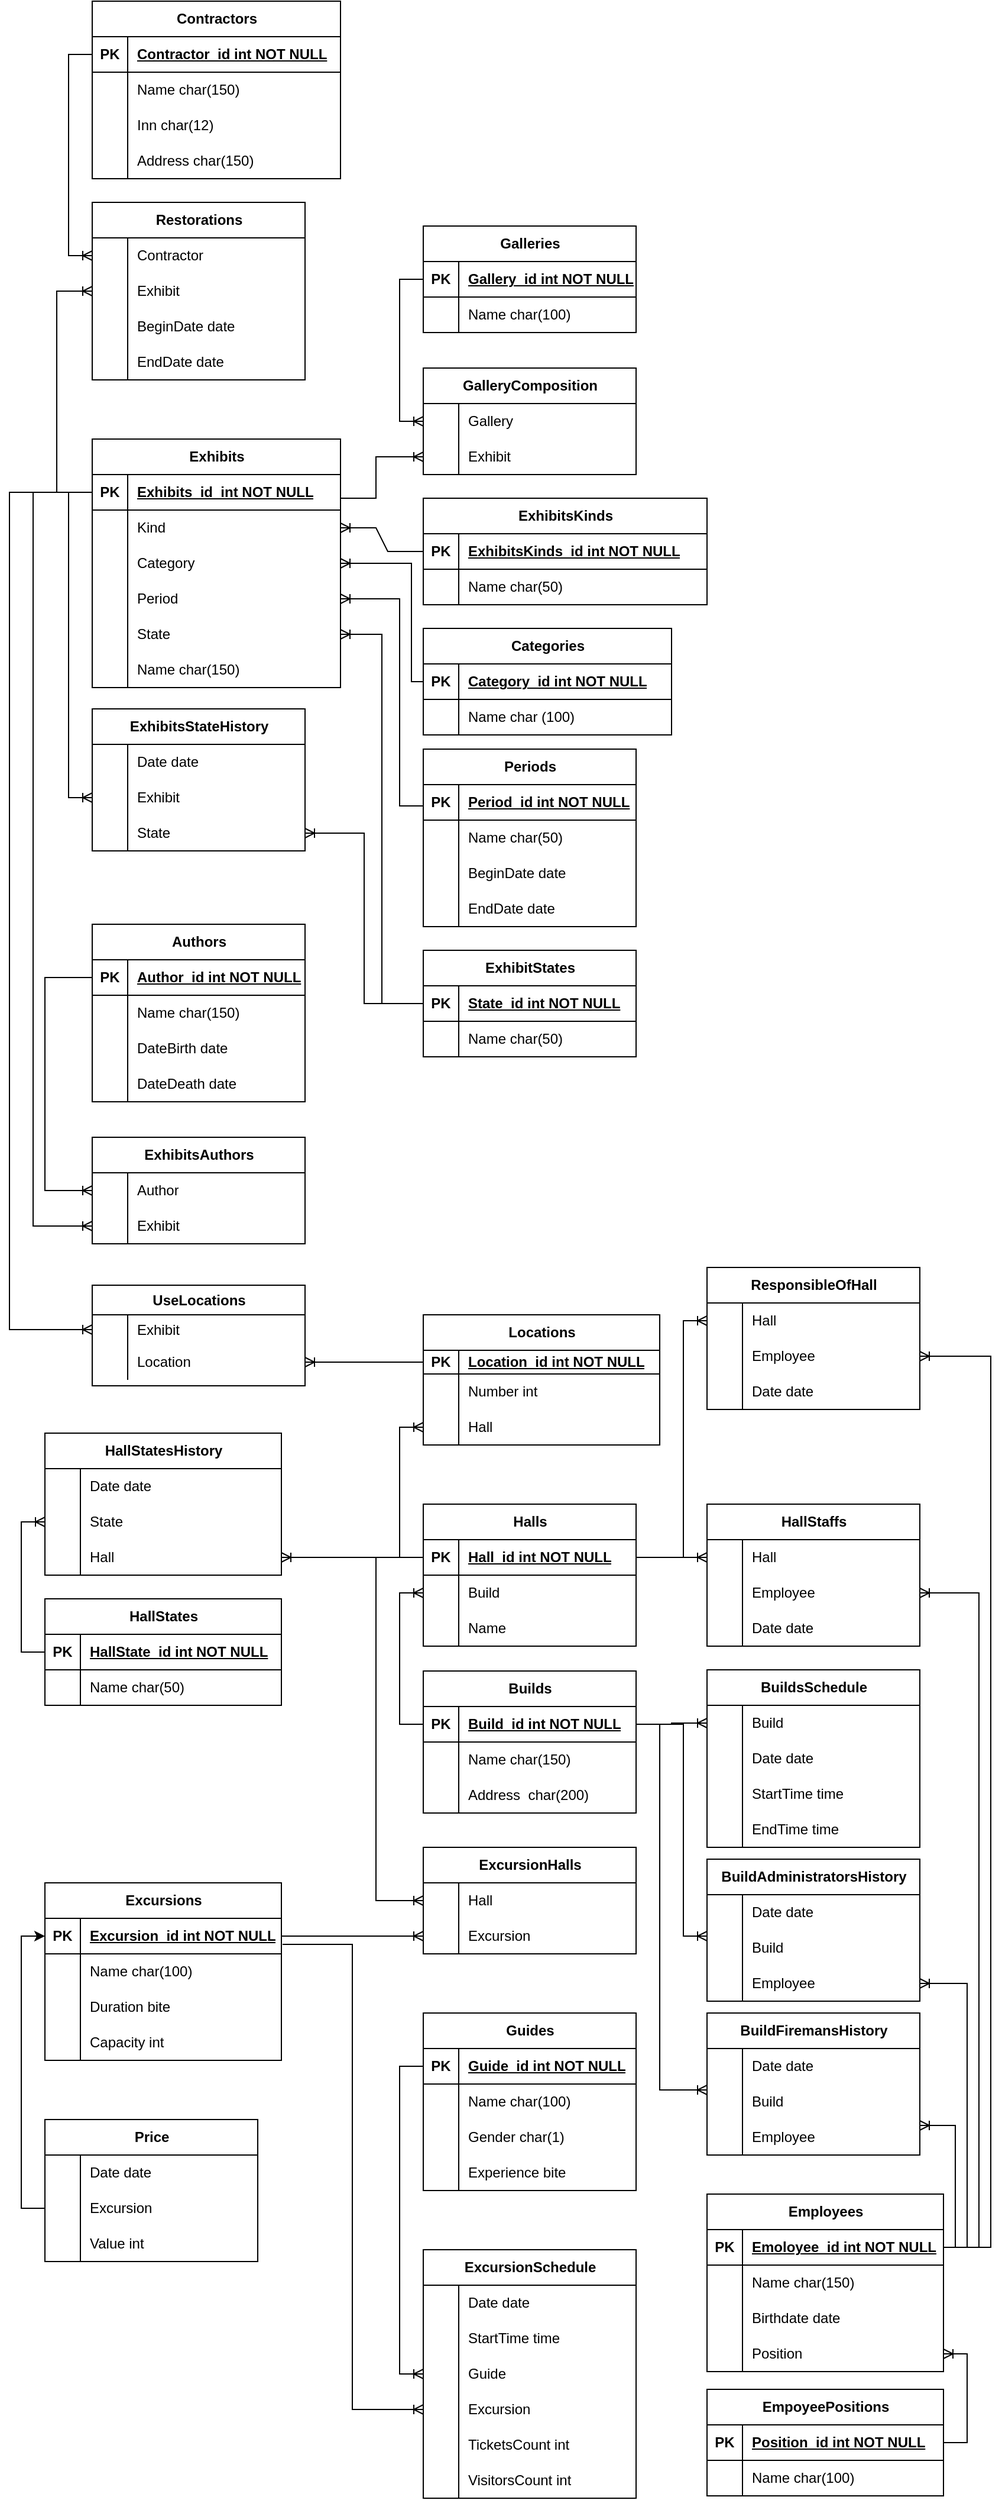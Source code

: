 <mxfile version="22.0.2" type="device">
  <diagram id="R2lEEEUBdFMjLlhIrx00" name="Page-1">
    <mxGraphModel dx="1098" dy="1928" grid="1" gridSize="10" guides="1" tooltips="1" connect="1" arrows="1" fold="1" page="1" pageScale="1" pageWidth="850" pageHeight="1100" math="0" shadow="0" extFonts="Permanent Marker^https://fonts.googleapis.com/css?family=Permanent+Marker">
      <root>
        <mxCell id="0" />
        <mxCell id="1" parent="0" />
        <mxCell id="iIUxjWTfLBUND-qVp8vz-12" value="Exhibits" style="shape=table;startSize=30;container=1;collapsible=1;childLayout=tableLayout;fixedRows=1;rowLines=0;fontStyle=1;align=center;resizeLast=1;html=1;" vertex="1" parent="1">
          <mxGeometry x="80" y="-720" width="210" height="210" as="geometry" />
        </mxCell>
        <mxCell id="iIUxjWTfLBUND-qVp8vz-13" value="" style="shape=tableRow;horizontal=0;startSize=0;swimlaneHead=0;swimlaneBody=0;fillColor=none;collapsible=0;dropTarget=0;points=[[0,0.5],[1,0.5]];portConstraint=eastwest;top=0;left=0;right=0;bottom=1;" vertex="1" parent="iIUxjWTfLBUND-qVp8vz-12">
          <mxGeometry y="30" width="210" height="30" as="geometry" />
        </mxCell>
        <mxCell id="iIUxjWTfLBUND-qVp8vz-14" value="PK" style="shape=partialRectangle;connectable=0;fillColor=none;top=0;left=0;bottom=0;right=0;fontStyle=1;overflow=hidden;whiteSpace=wrap;html=1;" vertex="1" parent="iIUxjWTfLBUND-qVp8vz-13">
          <mxGeometry width="30" height="30" as="geometry">
            <mxRectangle width="30" height="30" as="alternateBounds" />
          </mxGeometry>
        </mxCell>
        <mxCell id="iIUxjWTfLBUND-qVp8vz-15" value="Exhibits_id&amp;nbsp;&amp;nbsp;int NOT NULL" style="shape=partialRectangle;connectable=0;fillColor=none;top=0;left=0;bottom=0;right=0;align=left;spacingLeft=6;fontStyle=5;overflow=hidden;whiteSpace=wrap;html=1;" vertex="1" parent="iIUxjWTfLBUND-qVp8vz-13">
          <mxGeometry x="30" width="180" height="30" as="geometry">
            <mxRectangle width="180" height="30" as="alternateBounds" />
          </mxGeometry>
        </mxCell>
        <mxCell id="iIUxjWTfLBUND-qVp8vz-16" value="" style="shape=tableRow;horizontal=0;startSize=0;swimlaneHead=0;swimlaneBody=0;fillColor=none;collapsible=0;dropTarget=0;points=[[0,0.5],[1,0.5]];portConstraint=eastwest;top=0;left=0;right=0;bottom=0;" vertex="1" parent="iIUxjWTfLBUND-qVp8vz-12">
          <mxGeometry y="60" width="210" height="30" as="geometry" />
        </mxCell>
        <mxCell id="iIUxjWTfLBUND-qVp8vz-17" value="" style="shape=partialRectangle;connectable=0;fillColor=none;top=0;left=0;bottom=0;right=0;editable=1;overflow=hidden;whiteSpace=wrap;html=1;" vertex="1" parent="iIUxjWTfLBUND-qVp8vz-16">
          <mxGeometry width="30" height="30" as="geometry">
            <mxRectangle width="30" height="30" as="alternateBounds" />
          </mxGeometry>
        </mxCell>
        <mxCell id="iIUxjWTfLBUND-qVp8vz-18" value="Kind" style="shape=partialRectangle;connectable=0;fillColor=none;top=0;left=0;bottom=0;right=0;align=left;spacingLeft=6;overflow=hidden;whiteSpace=wrap;html=1;" vertex="1" parent="iIUxjWTfLBUND-qVp8vz-16">
          <mxGeometry x="30" width="180" height="30" as="geometry">
            <mxRectangle width="180" height="30" as="alternateBounds" />
          </mxGeometry>
        </mxCell>
        <mxCell id="iIUxjWTfLBUND-qVp8vz-19" value="" style="shape=tableRow;horizontal=0;startSize=0;swimlaneHead=0;swimlaneBody=0;fillColor=none;collapsible=0;dropTarget=0;points=[[0,0.5],[1,0.5]];portConstraint=eastwest;top=0;left=0;right=0;bottom=0;" vertex="1" parent="iIUxjWTfLBUND-qVp8vz-12">
          <mxGeometry y="90" width="210" height="30" as="geometry" />
        </mxCell>
        <mxCell id="iIUxjWTfLBUND-qVp8vz-20" value="" style="shape=partialRectangle;connectable=0;fillColor=none;top=0;left=0;bottom=0;right=0;editable=1;overflow=hidden;whiteSpace=wrap;html=1;" vertex="1" parent="iIUxjWTfLBUND-qVp8vz-19">
          <mxGeometry width="30" height="30" as="geometry">
            <mxRectangle width="30" height="30" as="alternateBounds" />
          </mxGeometry>
        </mxCell>
        <mxCell id="iIUxjWTfLBUND-qVp8vz-21" value="Category" style="shape=partialRectangle;connectable=0;fillColor=none;top=0;left=0;bottom=0;right=0;align=left;spacingLeft=6;overflow=hidden;whiteSpace=wrap;html=1;" vertex="1" parent="iIUxjWTfLBUND-qVp8vz-19">
          <mxGeometry x="30" width="180" height="30" as="geometry">
            <mxRectangle width="180" height="30" as="alternateBounds" />
          </mxGeometry>
        </mxCell>
        <mxCell id="iIUxjWTfLBUND-qVp8vz-22" value="" style="shape=tableRow;horizontal=0;startSize=0;swimlaneHead=0;swimlaneBody=0;fillColor=none;collapsible=0;dropTarget=0;points=[[0,0.5],[1,0.5]];portConstraint=eastwest;top=0;left=0;right=0;bottom=0;" vertex="1" parent="iIUxjWTfLBUND-qVp8vz-12">
          <mxGeometry y="120" width="210" height="30" as="geometry" />
        </mxCell>
        <mxCell id="iIUxjWTfLBUND-qVp8vz-23" value="" style="shape=partialRectangle;connectable=0;fillColor=none;top=0;left=0;bottom=0;right=0;editable=1;overflow=hidden;whiteSpace=wrap;html=1;" vertex="1" parent="iIUxjWTfLBUND-qVp8vz-22">
          <mxGeometry width="30" height="30" as="geometry">
            <mxRectangle width="30" height="30" as="alternateBounds" />
          </mxGeometry>
        </mxCell>
        <mxCell id="iIUxjWTfLBUND-qVp8vz-24" value="Period" style="shape=partialRectangle;connectable=0;fillColor=none;top=0;left=0;bottom=0;right=0;align=left;spacingLeft=6;overflow=hidden;whiteSpace=wrap;html=1;" vertex="1" parent="iIUxjWTfLBUND-qVp8vz-22">
          <mxGeometry x="30" width="180" height="30" as="geometry">
            <mxRectangle width="180" height="30" as="alternateBounds" />
          </mxGeometry>
        </mxCell>
        <mxCell id="iIUxjWTfLBUND-qVp8vz-89" value="" style="shape=tableRow;horizontal=0;startSize=0;swimlaneHead=0;swimlaneBody=0;fillColor=none;collapsible=0;dropTarget=0;points=[[0,0.5],[1,0.5]];portConstraint=eastwest;top=0;left=0;right=0;bottom=0;" vertex="1" parent="iIUxjWTfLBUND-qVp8vz-12">
          <mxGeometry y="150" width="210" height="30" as="geometry" />
        </mxCell>
        <mxCell id="iIUxjWTfLBUND-qVp8vz-90" value="" style="shape=partialRectangle;connectable=0;fillColor=none;top=0;left=0;bottom=0;right=0;editable=1;overflow=hidden;whiteSpace=wrap;html=1;" vertex="1" parent="iIUxjWTfLBUND-qVp8vz-89">
          <mxGeometry width="30" height="30" as="geometry">
            <mxRectangle width="30" height="30" as="alternateBounds" />
          </mxGeometry>
        </mxCell>
        <mxCell id="iIUxjWTfLBUND-qVp8vz-91" value="State" style="shape=partialRectangle;connectable=0;fillColor=none;top=0;left=0;bottom=0;right=0;align=left;spacingLeft=6;overflow=hidden;whiteSpace=wrap;html=1;" vertex="1" parent="iIUxjWTfLBUND-qVp8vz-89">
          <mxGeometry x="30" width="180" height="30" as="geometry">
            <mxRectangle width="180" height="30" as="alternateBounds" />
          </mxGeometry>
        </mxCell>
        <mxCell id="iIUxjWTfLBUND-qVp8vz-465" value="" style="shape=tableRow;horizontal=0;startSize=0;swimlaneHead=0;swimlaneBody=0;fillColor=none;collapsible=0;dropTarget=0;points=[[0,0.5],[1,0.5]];portConstraint=eastwest;top=0;left=0;right=0;bottom=0;" vertex="1" parent="iIUxjWTfLBUND-qVp8vz-12">
          <mxGeometry y="180" width="210" height="30" as="geometry" />
        </mxCell>
        <mxCell id="iIUxjWTfLBUND-qVp8vz-466" value="" style="shape=partialRectangle;connectable=0;fillColor=none;top=0;left=0;bottom=0;right=0;editable=1;overflow=hidden;whiteSpace=wrap;html=1;" vertex="1" parent="iIUxjWTfLBUND-qVp8vz-465">
          <mxGeometry width="30" height="30" as="geometry">
            <mxRectangle width="30" height="30" as="alternateBounds" />
          </mxGeometry>
        </mxCell>
        <mxCell id="iIUxjWTfLBUND-qVp8vz-467" value="Name char(150)" style="shape=partialRectangle;connectable=0;fillColor=none;top=0;left=0;bottom=0;right=0;align=left;spacingLeft=6;overflow=hidden;whiteSpace=wrap;html=1;" vertex="1" parent="iIUxjWTfLBUND-qVp8vz-465">
          <mxGeometry x="30" width="180" height="30" as="geometry">
            <mxRectangle width="180" height="30" as="alternateBounds" />
          </mxGeometry>
        </mxCell>
        <mxCell id="iIUxjWTfLBUND-qVp8vz-25" value="ExhibitsKinds" style="shape=table;startSize=30;container=1;collapsible=1;childLayout=tableLayout;fixedRows=1;rowLines=0;fontStyle=1;align=center;resizeLast=1;html=1;" vertex="1" parent="1">
          <mxGeometry x="360" y="-670" width="240" height="90" as="geometry" />
        </mxCell>
        <mxCell id="iIUxjWTfLBUND-qVp8vz-26" value="" style="shape=tableRow;horizontal=0;startSize=0;swimlaneHead=0;swimlaneBody=0;fillColor=none;collapsible=0;dropTarget=0;points=[[0,0.5],[1,0.5]];portConstraint=eastwest;top=0;left=0;right=0;bottom=1;" vertex="1" parent="iIUxjWTfLBUND-qVp8vz-25">
          <mxGeometry y="30" width="240" height="30" as="geometry" />
        </mxCell>
        <mxCell id="iIUxjWTfLBUND-qVp8vz-27" value="PK" style="shape=partialRectangle;connectable=0;fillColor=none;top=0;left=0;bottom=0;right=0;fontStyle=1;overflow=hidden;whiteSpace=wrap;html=1;" vertex="1" parent="iIUxjWTfLBUND-qVp8vz-26">
          <mxGeometry width="30" height="30" as="geometry">
            <mxRectangle width="30" height="30" as="alternateBounds" />
          </mxGeometry>
        </mxCell>
        <mxCell id="iIUxjWTfLBUND-qVp8vz-28" value="ExhibitsKinds_id int NOT NULL" style="shape=partialRectangle;connectable=0;fillColor=none;top=0;left=0;bottom=0;right=0;align=left;spacingLeft=6;fontStyle=5;overflow=hidden;whiteSpace=wrap;html=1;" vertex="1" parent="iIUxjWTfLBUND-qVp8vz-26">
          <mxGeometry x="30" width="210" height="30" as="geometry">
            <mxRectangle width="210" height="30" as="alternateBounds" />
          </mxGeometry>
        </mxCell>
        <mxCell id="iIUxjWTfLBUND-qVp8vz-29" value="" style="shape=tableRow;horizontal=0;startSize=0;swimlaneHead=0;swimlaneBody=0;fillColor=none;collapsible=0;dropTarget=0;points=[[0,0.5],[1,0.5]];portConstraint=eastwest;top=0;left=0;right=0;bottom=0;" vertex="1" parent="iIUxjWTfLBUND-qVp8vz-25">
          <mxGeometry y="60" width="240" height="30" as="geometry" />
        </mxCell>
        <mxCell id="iIUxjWTfLBUND-qVp8vz-30" value="" style="shape=partialRectangle;connectable=0;fillColor=none;top=0;left=0;bottom=0;right=0;editable=1;overflow=hidden;whiteSpace=wrap;html=1;" vertex="1" parent="iIUxjWTfLBUND-qVp8vz-29">
          <mxGeometry width="30" height="30" as="geometry">
            <mxRectangle width="30" height="30" as="alternateBounds" />
          </mxGeometry>
        </mxCell>
        <mxCell id="iIUxjWTfLBUND-qVp8vz-31" value="Name char(50)" style="shape=partialRectangle;connectable=0;fillColor=none;top=0;left=0;bottom=0;right=0;align=left;spacingLeft=6;overflow=hidden;whiteSpace=wrap;html=1;" vertex="1" parent="iIUxjWTfLBUND-qVp8vz-29">
          <mxGeometry x="30" width="210" height="30" as="geometry">
            <mxRectangle width="210" height="30" as="alternateBounds" />
          </mxGeometry>
        </mxCell>
        <mxCell id="iIUxjWTfLBUND-qVp8vz-38" value="" style="edgeStyle=entityRelationEdgeStyle;fontSize=12;html=1;endArrow=none;rounded=0;exitX=1;exitY=0.5;exitDx=0;exitDy=0;entryX=0;entryY=0.5;entryDx=0;entryDy=0;endFill=0;startArrow=ERoneToMany;startFill=0;" edge="1" parent="1" source="iIUxjWTfLBUND-qVp8vz-16" target="iIUxjWTfLBUND-qVp8vz-26">
          <mxGeometry width="100" height="100" relative="1" as="geometry">
            <mxPoint x="280" y="-680" as="sourcePoint" />
            <mxPoint x="380" y="-780" as="targetPoint" />
          </mxGeometry>
        </mxCell>
        <mxCell id="iIUxjWTfLBUND-qVp8vz-39" value="Authors" style="shape=table;startSize=30;container=1;collapsible=1;childLayout=tableLayout;fixedRows=1;rowLines=0;fontStyle=1;align=center;resizeLast=1;html=1;" vertex="1" parent="1">
          <mxGeometry x="80" y="-310" width="180" height="150" as="geometry" />
        </mxCell>
        <mxCell id="iIUxjWTfLBUND-qVp8vz-40" value="" style="shape=tableRow;horizontal=0;startSize=0;swimlaneHead=0;swimlaneBody=0;fillColor=none;collapsible=0;dropTarget=0;points=[[0,0.5],[1,0.5]];portConstraint=eastwest;top=0;left=0;right=0;bottom=1;" vertex="1" parent="iIUxjWTfLBUND-qVp8vz-39">
          <mxGeometry y="30" width="180" height="30" as="geometry" />
        </mxCell>
        <mxCell id="iIUxjWTfLBUND-qVp8vz-41" value="PK" style="shape=partialRectangle;connectable=0;fillColor=none;top=0;left=0;bottom=0;right=0;fontStyle=1;overflow=hidden;whiteSpace=wrap;html=1;" vertex="1" parent="iIUxjWTfLBUND-qVp8vz-40">
          <mxGeometry width="30" height="30" as="geometry">
            <mxRectangle width="30" height="30" as="alternateBounds" />
          </mxGeometry>
        </mxCell>
        <mxCell id="iIUxjWTfLBUND-qVp8vz-42" value="Author_id int NOT NULL" style="shape=partialRectangle;connectable=0;fillColor=none;top=0;left=0;bottom=0;right=0;align=left;spacingLeft=6;fontStyle=5;overflow=hidden;whiteSpace=wrap;html=1;" vertex="1" parent="iIUxjWTfLBUND-qVp8vz-40">
          <mxGeometry x="30" width="150" height="30" as="geometry">
            <mxRectangle width="150" height="30" as="alternateBounds" />
          </mxGeometry>
        </mxCell>
        <mxCell id="iIUxjWTfLBUND-qVp8vz-43" value="" style="shape=tableRow;horizontal=0;startSize=0;swimlaneHead=0;swimlaneBody=0;fillColor=none;collapsible=0;dropTarget=0;points=[[0,0.5],[1,0.5]];portConstraint=eastwest;top=0;left=0;right=0;bottom=0;" vertex="1" parent="iIUxjWTfLBUND-qVp8vz-39">
          <mxGeometry y="60" width="180" height="30" as="geometry" />
        </mxCell>
        <mxCell id="iIUxjWTfLBUND-qVp8vz-44" value="" style="shape=partialRectangle;connectable=0;fillColor=none;top=0;left=0;bottom=0;right=0;editable=1;overflow=hidden;whiteSpace=wrap;html=1;" vertex="1" parent="iIUxjWTfLBUND-qVp8vz-43">
          <mxGeometry width="30" height="30" as="geometry">
            <mxRectangle width="30" height="30" as="alternateBounds" />
          </mxGeometry>
        </mxCell>
        <mxCell id="iIUxjWTfLBUND-qVp8vz-45" value="Name char(150)" style="shape=partialRectangle;connectable=0;fillColor=none;top=0;left=0;bottom=0;right=0;align=left;spacingLeft=6;overflow=hidden;whiteSpace=wrap;html=1;" vertex="1" parent="iIUxjWTfLBUND-qVp8vz-43">
          <mxGeometry x="30" width="150" height="30" as="geometry">
            <mxRectangle width="150" height="30" as="alternateBounds" />
          </mxGeometry>
        </mxCell>
        <mxCell id="iIUxjWTfLBUND-qVp8vz-46" value="" style="shape=tableRow;horizontal=0;startSize=0;swimlaneHead=0;swimlaneBody=0;fillColor=none;collapsible=0;dropTarget=0;points=[[0,0.5],[1,0.5]];portConstraint=eastwest;top=0;left=0;right=0;bottom=0;" vertex="1" parent="iIUxjWTfLBUND-qVp8vz-39">
          <mxGeometry y="90" width="180" height="30" as="geometry" />
        </mxCell>
        <mxCell id="iIUxjWTfLBUND-qVp8vz-47" value="" style="shape=partialRectangle;connectable=0;fillColor=none;top=0;left=0;bottom=0;right=0;editable=1;overflow=hidden;whiteSpace=wrap;html=1;" vertex="1" parent="iIUxjWTfLBUND-qVp8vz-46">
          <mxGeometry width="30" height="30" as="geometry">
            <mxRectangle width="30" height="30" as="alternateBounds" />
          </mxGeometry>
        </mxCell>
        <mxCell id="iIUxjWTfLBUND-qVp8vz-48" value="DateBirth date" style="shape=partialRectangle;connectable=0;fillColor=none;top=0;left=0;bottom=0;right=0;align=left;spacingLeft=6;overflow=hidden;whiteSpace=wrap;html=1;" vertex="1" parent="iIUxjWTfLBUND-qVp8vz-46">
          <mxGeometry x="30" width="150" height="30" as="geometry">
            <mxRectangle width="150" height="30" as="alternateBounds" />
          </mxGeometry>
        </mxCell>
        <mxCell id="iIUxjWTfLBUND-qVp8vz-49" value="" style="shape=tableRow;horizontal=0;startSize=0;swimlaneHead=0;swimlaneBody=0;fillColor=none;collapsible=0;dropTarget=0;points=[[0,0.5],[1,0.5]];portConstraint=eastwest;top=0;left=0;right=0;bottom=0;" vertex="1" parent="iIUxjWTfLBUND-qVp8vz-39">
          <mxGeometry y="120" width="180" height="30" as="geometry" />
        </mxCell>
        <mxCell id="iIUxjWTfLBUND-qVp8vz-50" value="" style="shape=partialRectangle;connectable=0;fillColor=none;top=0;left=0;bottom=0;right=0;editable=1;overflow=hidden;whiteSpace=wrap;html=1;" vertex="1" parent="iIUxjWTfLBUND-qVp8vz-49">
          <mxGeometry width="30" height="30" as="geometry">
            <mxRectangle width="30" height="30" as="alternateBounds" />
          </mxGeometry>
        </mxCell>
        <mxCell id="iIUxjWTfLBUND-qVp8vz-51" value="DateDeath date" style="shape=partialRectangle;connectable=0;fillColor=none;top=0;left=0;bottom=0;right=0;align=left;spacingLeft=6;overflow=hidden;whiteSpace=wrap;html=1;" vertex="1" parent="iIUxjWTfLBUND-qVp8vz-49">
          <mxGeometry x="30" width="150" height="30" as="geometry">
            <mxRectangle width="150" height="30" as="alternateBounds" />
          </mxGeometry>
        </mxCell>
        <mxCell id="iIUxjWTfLBUND-qVp8vz-52" value="ExhibitsAuthors" style="shape=table;startSize=30;container=1;collapsible=1;childLayout=tableLayout;fixedRows=1;rowLines=0;fontStyle=1;align=center;resizeLast=1;html=1;" vertex="1" parent="1">
          <mxGeometry x="80" y="-130" width="180" height="90" as="geometry" />
        </mxCell>
        <mxCell id="iIUxjWTfLBUND-qVp8vz-59" value="" style="shape=tableRow;horizontal=0;startSize=0;swimlaneHead=0;swimlaneBody=0;fillColor=none;collapsible=0;dropTarget=0;points=[[0,0.5],[1,0.5]];portConstraint=eastwest;top=0;left=0;right=0;bottom=0;" vertex="1" parent="iIUxjWTfLBUND-qVp8vz-52">
          <mxGeometry y="30" width="180" height="30" as="geometry" />
        </mxCell>
        <mxCell id="iIUxjWTfLBUND-qVp8vz-60" value="" style="shape=partialRectangle;connectable=0;fillColor=none;top=0;left=0;bottom=0;right=0;editable=1;overflow=hidden;whiteSpace=wrap;html=1;" vertex="1" parent="iIUxjWTfLBUND-qVp8vz-59">
          <mxGeometry width="30" height="30" as="geometry">
            <mxRectangle width="30" height="30" as="alternateBounds" />
          </mxGeometry>
        </mxCell>
        <mxCell id="iIUxjWTfLBUND-qVp8vz-61" value="Author" style="shape=partialRectangle;connectable=0;fillColor=none;top=0;left=0;bottom=0;right=0;align=left;spacingLeft=6;overflow=hidden;whiteSpace=wrap;html=1;" vertex="1" parent="iIUxjWTfLBUND-qVp8vz-59">
          <mxGeometry x="30" width="150" height="30" as="geometry">
            <mxRectangle width="150" height="30" as="alternateBounds" />
          </mxGeometry>
        </mxCell>
        <mxCell id="iIUxjWTfLBUND-qVp8vz-56" value="" style="shape=tableRow;horizontal=0;startSize=0;swimlaneHead=0;swimlaneBody=0;fillColor=none;collapsible=0;dropTarget=0;points=[[0,0.5],[1,0.5]];portConstraint=eastwest;top=0;left=0;right=0;bottom=0;" vertex="1" parent="iIUxjWTfLBUND-qVp8vz-52">
          <mxGeometry y="60" width="180" height="30" as="geometry" />
        </mxCell>
        <mxCell id="iIUxjWTfLBUND-qVp8vz-57" value="" style="shape=partialRectangle;connectable=0;fillColor=none;top=0;left=0;bottom=0;right=0;editable=1;overflow=hidden;whiteSpace=wrap;html=1;" vertex="1" parent="iIUxjWTfLBUND-qVp8vz-56">
          <mxGeometry width="30" height="30" as="geometry">
            <mxRectangle width="30" height="30" as="alternateBounds" />
          </mxGeometry>
        </mxCell>
        <mxCell id="iIUxjWTfLBUND-qVp8vz-58" value="Exhibit" style="shape=partialRectangle;connectable=0;fillColor=none;top=0;left=0;bottom=0;right=0;align=left;spacingLeft=6;overflow=hidden;whiteSpace=wrap;html=1;" vertex="1" parent="iIUxjWTfLBUND-qVp8vz-56">
          <mxGeometry x="30" width="150" height="30" as="geometry">
            <mxRectangle width="150" height="30" as="alternateBounds" />
          </mxGeometry>
        </mxCell>
        <mxCell id="iIUxjWTfLBUND-qVp8vz-73" value="" style="edgeStyle=elbowEdgeStyle;fontSize=12;html=1;endArrow=none;rounded=0;exitX=0;exitY=0.5;exitDx=0;exitDy=0;entryX=0;entryY=0.5;entryDx=0;entryDy=0;startArrow=ERoneToMany;startFill=0;endFill=0;" edge="1" parent="1" source="iIUxjWTfLBUND-qVp8vz-59" target="iIUxjWTfLBUND-qVp8vz-40">
          <mxGeometry width="100" height="100" relative="1" as="geometry">
            <mxPoint x="30" y="70" as="sourcePoint" />
            <mxPoint x="30" y="-110" as="targetPoint" />
            <Array as="points">
              <mxPoint x="40" y="-20" />
            </Array>
          </mxGeometry>
        </mxCell>
        <mxCell id="iIUxjWTfLBUND-qVp8vz-74" value="" style="edgeStyle=elbowEdgeStyle;fontSize=12;html=1;endArrow=none;rounded=0;exitX=0;exitY=0.5;exitDx=0;exitDy=0;entryX=0;entryY=0.5;entryDx=0;entryDy=0;startArrow=ERoneToMany;startFill=0;endFill=0;" edge="1" parent="1" source="iIUxjWTfLBUND-qVp8vz-56" target="iIUxjWTfLBUND-qVp8vz-13">
          <mxGeometry width="100" height="100" relative="1" as="geometry">
            <mxPoint x="90" y="-65" as="sourcePoint" />
            <mxPoint x="90" y="-245" as="targetPoint" />
            <Array as="points">
              <mxPoint x="30" y="-250" />
            </Array>
          </mxGeometry>
        </mxCell>
        <mxCell id="iIUxjWTfLBUND-qVp8vz-75" value="Categories" style="shape=table;startSize=30;container=1;collapsible=1;childLayout=tableLayout;fixedRows=1;rowLines=0;fontStyle=1;align=center;resizeLast=1;html=1;" vertex="1" parent="1">
          <mxGeometry x="360" y="-560" width="210" height="90" as="geometry" />
        </mxCell>
        <mxCell id="iIUxjWTfLBUND-qVp8vz-76" value="" style="shape=tableRow;horizontal=0;startSize=0;swimlaneHead=0;swimlaneBody=0;fillColor=none;collapsible=0;dropTarget=0;points=[[0,0.5],[1,0.5]];portConstraint=eastwest;top=0;left=0;right=0;bottom=1;" vertex="1" parent="iIUxjWTfLBUND-qVp8vz-75">
          <mxGeometry y="30" width="210" height="30" as="geometry" />
        </mxCell>
        <mxCell id="iIUxjWTfLBUND-qVp8vz-77" value="PK" style="shape=partialRectangle;connectable=0;fillColor=none;top=0;left=0;bottom=0;right=0;fontStyle=1;overflow=hidden;whiteSpace=wrap;html=1;" vertex="1" parent="iIUxjWTfLBUND-qVp8vz-76">
          <mxGeometry width="30" height="30" as="geometry">
            <mxRectangle width="30" height="30" as="alternateBounds" />
          </mxGeometry>
        </mxCell>
        <mxCell id="iIUxjWTfLBUND-qVp8vz-78" value="Category_id int NOT NULL" style="shape=partialRectangle;connectable=0;fillColor=none;top=0;left=0;bottom=0;right=0;align=left;spacingLeft=6;fontStyle=5;overflow=hidden;whiteSpace=wrap;html=1;" vertex="1" parent="iIUxjWTfLBUND-qVp8vz-76">
          <mxGeometry x="30" width="180" height="30" as="geometry">
            <mxRectangle width="180" height="30" as="alternateBounds" />
          </mxGeometry>
        </mxCell>
        <mxCell id="iIUxjWTfLBUND-qVp8vz-79" value="" style="shape=tableRow;horizontal=0;startSize=0;swimlaneHead=0;swimlaneBody=0;fillColor=none;collapsible=0;dropTarget=0;points=[[0,0.5],[1,0.5]];portConstraint=eastwest;top=0;left=0;right=0;bottom=0;" vertex="1" parent="iIUxjWTfLBUND-qVp8vz-75">
          <mxGeometry y="60" width="210" height="30" as="geometry" />
        </mxCell>
        <mxCell id="iIUxjWTfLBUND-qVp8vz-80" value="" style="shape=partialRectangle;connectable=0;fillColor=none;top=0;left=0;bottom=0;right=0;editable=1;overflow=hidden;whiteSpace=wrap;html=1;" vertex="1" parent="iIUxjWTfLBUND-qVp8vz-79">
          <mxGeometry width="30" height="30" as="geometry">
            <mxRectangle width="30" height="30" as="alternateBounds" />
          </mxGeometry>
        </mxCell>
        <mxCell id="iIUxjWTfLBUND-qVp8vz-81" value="Name char (100)" style="shape=partialRectangle;connectable=0;fillColor=none;top=0;left=0;bottom=0;right=0;align=left;spacingLeft=6;overflow=hidden;whiteSpace=wrap;html=1;" vertex="1" parent="iIUxjWTfLBUND-qVp8vz-79">
          <mxGeometry x="30" width="180" height="30" as="geometry">
            <mxRectangle width="180" height="30" as="alternateBounds" />
          </mxGeometry>
        </mxCell>
        <mxCell id="iIUxjWTfLBUND-qVp8vz-88" style="edgeStyle=orthogonalEdgeStyle;rounded=0;orthogonalLoop=1;jettySize=auto;html=1;entryX=1;entryY=0.5;entryDx=0;entryDy=0;endArrow=ERoneToMany;endFill=0;exitX=0;exitY=0.5;exitDx=0;exitDy=0;" edge="1" parent="1" source="iIUxjWTfLBUND-qVp8vz-76" target="iIUxjWTfLBUND-qVp8vz-19">
          <mxGeometry relative="1" as="geometry">
            <Array as="points">
              <mxPoint x="350" y="-515" />
              <mxPoint x="350" y="-615" />
            </Array>
          </mxGeometry>
        </mxCell>
        <mxCell id="iIUxjWTfLBUND-qVp8vz-92" value="Periods" style="shape=table;startSize=30;container=1;collapsible=1;childLayout=tableLayout;fixedRows=1;rowLines=0;fontStyle=1;align=center;resizeLast=1;html=1;" vertex="1" parent="1">
          <mxGeometry x="360" y="-458" width="180" height="150" as="geometry" />
        </mxCell>
        <mxCell id="iIUxjWTfLBUND-qVp8vz-93" value="" style="shape=tableRow;horizontal=0;startSize=0;swimlaneHead=0;swimlaneBody=0;fillColor=none;collapsible=0;dropTarget=0;points=[[0,0.5],[1,0.5]];portConstraint=eastwest;top=0;left=0;right=0;bottom=1;" vertex="1" parent="iIUxjWTfLBUND-qVp8vz-92">
          <mxGeometry y="30" width="180" height="30" as="geometry" />
        </mxCell>
        <mxCell id="iIUxjWTfLBUND-qVp8vz-94" value="PK" style="shape=partialRectangle;connectable=0;fillColor=none;top=0;left=0;bottom=0;right=0;fontStyle=1;overflow=hidden;whiteSpace=wrap;html=1;" vertex="1" parent="iIUxjWTfLBUND-qVp8vz-93">
          <mxGeometry width="30" height="30" as="geometry">
            <mxRectangle width="30" height="30" as="alternateBounds" />
          </mxGeometry>
        </mxCell>
        <mxCell id="iIUxjWTfLBUND-qVp8vz-95" value="Period_id int NOT NULL" style="shape=partialRectangle;connectable=0;fillColor=none;top=0;left=0;bottom=0;right=0;align=left;spacingLeft=6;fontStyle=5;overflow=hidden;whiteSpace=wrap;html=1;" vertex="1" parent="iIUxjWTfLBUND-qVp8vz-93">
          <mxGeometry x="30" width="150" height="30" as="geometry">
            <mxRectangle width="150" height="30" as="alternateBounds" />
          </mxGeometry>
        </mxCell>
        <mxCell id="iIUxjWTfLBUND-qVp8vz-102" value="" style="shape=tableRow;horizontal=0;startSize=0;swimlaneHead=0;swimlaneBody=0;fillColor=none;collapsible=0;dropTarget=0;points=[[0,0.5],[1,0.5]];portConstraint=eastwest;top=0;left=0;right=0;bottom=0;" vertex="1" parent="iIUxjWTfLBUND-qVp8vz-92">
          <mxGeometry y="60" width="180" height="30" as="geometry" />
        </mxCell>
        <mxCell id="iIUxjWTfLBUND-qVp8vz-103" value="" style="shape=partialRectangle;connectable=0;fillColor=none;top=0;left=0;bottom=0;right=0;editable=1;overflow=hidden;whiteSpace=wrap;html=1;" vertex="1" parent="iIUxjWTfLBUND-qVp8vz-102">
          <mxGeometry width="30" height="30" as="geometry">
            <mxRectangle width="30" height="30" as="alternateBounds" />
          </mxGeometry>
        </mxCell>
        <mxCell id="iIUxjWTfLBUND-qVp8vz-104" value="Name char(50)" style="shape=partialRectangle;connectable=0;fillColor=none;top=0;left=0;bottom=0;right=0;align=left;spacingLeft=6;overflow=hidden;whiteSpace=wrap;html=1;" vertex="1" parent="iIUxjWTfLBUND-qVp8vz-102">
          <mxGeometry x="30" width="150" height="30" as="geometry">
            <mxRectangle width="150" height="30" as="alternateBounds" />
          </mxGeometry>
        </mxCell>
        <mxCell id="iIUxjWTfLBUND-qVp8vz-96" value="" style="shape=tableRow;horizontal=0;startSize=0;swimlaneHead=0;swimlaneBody=0;fillColor=none;collapsible=0;dropTarget=0;points=[[0,0.5],[1,0.5]];portConstraint=eastwest;top=0;left=0;right=0;bottom=0;" vertex="1" parent="iIUxjWTfLBUND-qVp8vz-92">
          <mxGeometry y="90" width="180" height="30" as="geometry" />
        </mxCell>
        <mxCell id="iIUxjWTfLBUND-qVp8vz-97" value="" style="shape=partialRectangle;connectable=0;fillColor=none;top=0;left=0;bottom=0;right=0;editable=1;overflow=hidden;whiteSpace=wrap;html=1;" vertex="1" parent="iIUxjWTfLBUND-qVp8vz-96">
          <mxGeometry width="30" height="30" as="geometry">
            <mxRectangle width="30" height="30" as="alternateBounds" />
          </mxGeometry>
        </mxCell>
        <mxCell id="iIUxjWTfLBUND-qVp8vz-98" value="BeginDate date" style="shape=partialRectangle;connectable=0;fillColor=none;top=0;left=0;bottom=0;right=0;align=left;spacingLeft=6;overflow=hidden;whiteSpace=wrap;html=1;" vertex="1" parent="iIUxjWTfLBUND-qVp8vz-96">
          <mxGeometry x="30" width="150" height="30" as="geometry">
            <mxRectangle width="150" height="30" as="alternateBounds" />
          </mxGeometry>
        </mxCell>
        <mxCell id="iIUxjWTfLBUND-qVp8vz-99" value="" style="shape=tableRow;horizontal=0;startSize=0;swimlaneHead=0;swimlaneBody=0;fillColor=none;collapsible=0;dropTarget=0;points=[[0,0.5],[1,0.5]];portConstraint=eastwest;top=0;left=0;right=0;bottom=0;" vertex="1" parent="iIUxjWTfLBUND-qVp8vz-92">
          <mxGeometry y="120" width="180" height="30" as="geometry" />
        </mxCell>
        <mxCell id="iIUxjWTfLBUND-qVp8vz-100" value="" style="shape=partialRectangle;connectable=0;fillColor=none;top=0;left=0;bottom=0;right=0;editable=1;overflow=hidden;whiteSpace=wrap;html=1;" vertex="1" parent="iIUxjWTfLBUND-qVp8vz-99">
          <mxGeometry width="30" height="30" as="geometry">
            <mxRectangle width="30" height="30" as="alternateBounds" />
          </mxGeometry>
        </mxCell>
        <mxCell id="iIUxjWTfLBUND-qVp8vz-101" value="EndDate date" style="shape=partialRectangle;connectable=0;fillColor=none;top=0;left=0;bottom=0;right=0;align=left;spacingLeft=6;overflow=hidden;whiteSpace=wrap;html=1;" vertex="1" parent="iIUxjWTfLBUND-qVp8vz-99">
          <mxGeometry x="30" width="150" height="30" as="geometry">
            <mxRectangle width="150" height="30" as="alternateBounds" />
          </mxGeometry>
        </mxCell>
        <mxCell id="iIUxjWTfLBUND-qVp8vz-105" style="edgeStyle=orthogonalEdgeStyle;rounded=0;orthogonalLoop=1;jettySize=auto;html=1;entryX=1;entryY=0.5;entryDx=0;entryDy=0;endArrow=ERoneToMany;endFill=0;exitX=0;exitY=0.5;exitDx=0;exitDy=0;" edge="1" parent="1" source="iIUxjWTfLBUND-qVp8vz-93" target="iIUxjWTfLBUND-qVp8vz-22">
          <mxGeometry relative="1" as="geometry">
            <Array as="points">
              <mxPoint x="360" y="-410" />
              <mxPoint x="340" y="-410" />
              <mxPoint x="340" y="-585" />
            </Array>
          </mxGeometry>
        </mxCell>
        <mxCell id="iIUxjWTfLBUND-qVp8vz-106" value="Galleries" style="shape=table;startSize=30;container=1;collapsible=1;childLayout=tableLayout;fixedRows=1;rowLines=0;fontStyle=1;align=center;resizeLast=1;html=1;" vertex="1" parent="1">
          <mxGeometry x="360" y="-900" width="180" height="90" as="geometry" />
        </mxCell>
        <mxCell id="iIUxjWTfLBUND-qVp8vz-107" value="" style="shape=tableRow;horizontal=0;startSize=0;swimlaneHead=0;swimlaneBody=0;fillColor=none;collapsible=0;dropTarget=0;points=[[0,0.5],[1,0.5]];portConstraint=eastwest;top=0;left=0;right=0;bottom=1;" vertex="1" parent="iIUxjWTfLBUND-qVp8vz-106">
          <mxGeometry y="30" width="180" height="30" as="geometry" />
        </mxCell>
        <mxCell id="iIUxjWTfLBUND-qVp8vz-108" value="PK" style="shape=partialRectangle;connectable=0;fillColor=none;top=0;left=0;bottom=0;right=0;fontStyle=1;overflow=hidden;whiteSpace=wrap;html=1;" vertex="1" parent="iIUxjWTfLBUND-qVp8vz-107">
          <mxGeometry width="30" height="30" as="geometry">
            <mxRectangle width="30" height="30" as="alternateBounds" />
          </mxGeometry>
        </mxCell>
        <mxCell id="iIUxjWTfLBUND-qVp8vz-109" value="Gallery_id int NOT NULL" style="shape=partialRectangle;connectable=0;fillColor=none;top=0;left=0;bottom=0;right=0;align=left;spacingLeft=6;fontStyle=5;overflow=hidden;whiteSpace=wrap;html=1;" vertex="1" parent="iIUxjWTfLBUND-qVp8vz-107">
          <mxGeometry x="30" width="150" height="30" as="geometry">
            <mxRectangle width="150" height="30" as="alternateBounds" />
          </mxGeometry>
        </mxCell>
        <mxCell id="iIUxjWTfLBUND-qVp8vz-110" value="" style="shape=tableRow;horizontal=0;startSize=0;swimlaneHead=0;swimlaneBody=0;fillColor=none;collapsible=0;dropTarget=0;points=[[0,0.5],[1,0.5]];portConstraint=eastwest;top=0;left=0;right=0;bottom=0;" vertex="1" parent="iIUxjWTfLBUND-qVp8vz-106">
          <mxGeometry y="60" width="180" height="30" as="geometry" />
        </mxCell>
        <mxCell id="iIUxjWTfLBUND-qVp8vz-111" value="" style="shape=partialRectangle;connectable=0;fillColor=none;top=0;left=0;bottom=0;right=0;editable=1;overflow=hidden;whiteSpace=wrap;html=1;" vertex="1" parent="iIUxjWTfLBUND-qVp8vz-110">
          <mxGeometry width="30" height="30" as="geometry">
            <mxRectangle width="30" height="30" as="alternateBounds" />
          </mxGeometry>
        </mxCell>
        <mxCell id="iIUxjWTfLBUND-qVp8vz-112" value="Name char(100)" style="shape=partialRectangle;connectable=0;fillColor=none;top=0;left=0;bottom=0;right=0;align=left;spacingLeft=6;overflow=hidden;whiteSpace=wrap;html=1;" vertex="1" parent="iIUxjWTfLBUND-qVp8vz-110">
          <mxGeometry x="30" width="150" height="30" as="geometry">
            <mxRectangle width="150" height="30" as="alternateBounds" />
          </mxGeometry>
        </mxCell>
        <mxCell id="iIUxjWTfLBUND-qVp8vz-119" value="GalleryComposition" style="shape=table;startSize=30;container=1;collapsible=1;childLayout=tableLayout;fixedRows=1;rowLines=0;fontStyle=1;align=center;resizeLast=1;html=1;" vertex="1" parent="1">
          <mxGeometry x="360" y="-780" width="180" height="90" as="geometry" />
        </mxCell>
        <mxCell id="iIUxjWTfLBUND-qVp8vz-123" value="" style="shape=tableRow;horizontal=0;startSize=0;swimlaneHead=0;swimlaneBody=0;fillColor=none;collapsible=0;dropTarget=0;points=[[0,0.5],[1,0.5]];portConstraint=eastwest;top=0;left=0;right=0;bottom=0;" vertex="1" parent="iIUxjWTfLBUND-qVp8vz-119">
          <mxGeometry y="30" width="180" height="30" as="geometry" />
        </mxCell>
        <mxCell id="iIUxjWTfLBUND-qVp8vz-124" value="" style="shape=partialRectangle;connectable=0;fillColor=none;top=0;left=0;bottom=0;right=0;editable=1;overflow=hidden;whiteSpace=wrap;html=1;" vertex="1" parent="iIUxjWTfLBUND-qVp8vz-123">
          <mxGeometry width="30" height="30" as="geometry">
            <mxRectangle width="30" height="30" as="alternateBounds" />
          </mxGeometry>
        </mxCell>
        <mxCell id="iIUxjWTfLBUND-qVp8vz-125" value="Gallery" style="shape=partialRectangle;connectable=0;fillColor=none;top=0;left=0;bottom=0;right=0;align=left;spacingLeft=6;overflow=hidden;whiteSpace=wrap;html=1;" vertex="1" parent="iIUxjWTfLBUND-qVp8vz-123">
          <mxGeometry x="30" width="150" height="30" as="geometry">
            <mxRectangle width="150" height="30" as="alternateBounds" />
          </mxGeometry>
        </mxCell>
        <mxCell id="iIUxjWTfLBUND-qVp8vz-126" value="" style="shape=tableRow;horizontal=0;startSize=0;swimlaneHead=0;swimlaneBody=0;fillColor=none;collapsible=0;dropTarget=0;points=[[0,0.5],[1,0.5]];portConstraint=eastwest;top=0;left=0;right=0;bottom=0;" vertex="1" parent="iIUxjWTfLBUND-qVp8vz-119">
          <mxGeometry y="60" width="180" height="30" as="geometry" />
        </mxCell>
        <mxCell id="iIUxjWTfLBUND-qVp8vz-127" value="" style="shape=partialRectangle;connectable=0;fillColor=none;top=0;left=0;bottom=0;right=0;editable=1;overflow=hidden;whiteSpace=wrap;html=1;" vertex="1" parent="iIUxjWTfLBUND-qVp8vz-126">
          <mxGeometry width="30" height="30" as="geometry">
            <mxRectangle width="30" height="30" as="alternateBounds" />
          </mxGeometry>
        </mxCell>
        <mxCell id="iIUxjWTfLBUND-qVp8vz-128" value="Exhibit" style="shape=partialRectangle;connectable=0;fillColor=none;top=0;left=0;bottom=0;right=0;align=left;spacingLeft=6;overflow=hidden;whiteSpace=wrap;html=1;" vertex="1" parent="iIUxjWTfLBUND-qVp8vz-126">
          <mxGeometry x="30" width="150" height="30" as="geometry">
            <mxRectangle width="150" height="30" as="alternateBounds" />
          </mxGeometry>
        </mxCell>
        <mxCell id="iIUxjWTfLBUND-qVp8vz-132" style="edgeStyle=orthogonalEdgeStyle;rounded=0;orthogonalLoop=1;jettySize=auto;html=1;entryX=0;entryY=0.5;entryDx=0;entryDy=0;endArrow=none;endFill=0;startArrow=ERoneToMany;startFill=0;exitX=0;exitY=0.5;exitDx=0;exitDy=0;" edge="1" parent="1" source="iIUxjWTfLBUND-qVp8vz-123" target="iIUxjWTfLBUND-qVp8vz-107">
          <mxGeometry relative="1" as="geometry" />
        </mxCell>
        <mxCell id="iIUxjWTfLBUND-qVp8vz-133" style="edgeStyle=orthogonalEdgeStyle;rounded=0;orthogonalLoop=1;jettySize=auto;html=1;entryX=1;entryY=0.5;entryDx=0;entryDy=0;endArrow=none;endFill=0;startArrow=ERoneToMany;startFill=0;exitX=0;exitY=0.5;exitDx=0;exitDy=0;" edge="1" parent="1" source="iIUxjWTfLBUND-qVp8vz-126" target="iIUxjWTfLBUND-qVp8vz-13">
          <mxGeometry relative="1" as="geometry">
            <Array as="points">
              <mxPoint x="320" y="-705" />
              <mxPoint x="320" y="-670" />
              <mxPoint x="290" y="-670" />
            </Array>
          </mxGeometry>
        </mxCell>
        <mxCell id="iIUxjWTfLBUND-qVp8vz-134" value="ExhibitStates" style="shape=table;startSize=30;container=1;collapsible=1;childLayout=tableLayout;fixedRows=1;rowLines=0;fontStyle=1;align=center;resizeLast=1;html=1;" vertex="1" parent="1">
          <mxGeometry x="360" y="-288" width="180" height="90" as="geometry" />
        </mxCell>
        <mxCell id="iIUxjWTfLBUND-qVp8vz-135" value="" style="shape=tableRow;horizontal=0;startSize=0;swimlaneHead=0;swimlaneBody=0;fillColor=none;collapsible=0;dropTarget=0;points=[[0,0.5],[1,0.5]];portConstraint=eastwest;top=0;left=0;right=0;bottom=1;" vertex="1" parent="iIUxjWTfLBUND-qVp8vz-134">
          <mxGeometry y="30" width="180" height="30" as="geometry" />
        </mxCell>
        <mxCell id="iIUxjWTfLBUND-qVp8vz-136" value="PK" style="shape=partialRectangle;connectable=0;fillColor=none;top=0;left=0;bottom=0;right=0;fontStyle=1;overflow=hidden;whiteSpace=wrap;html=1;" vertex="1" parent="iIUxjWTfLBUND-qVp8vz-135">
          <mxGeometry width="30" height="30" as="geometry">
            <mxRectangle width="30" height="30" as="alternateBounds" />
          </mxGeometry>
        </mxCell>
        <mxCell id="iIUxjWTfLBUND-qVp8vz-137" value="State_id int NOT NULL" style="shape=partialRectangle;connectable=0;fillColor=none;top=0;left=0;bottom=0;right=0;align=left;spacingLeft=6;fontStyle=5;overflow=hidden;whiteSpace=wrap;html=1;" vertex="1" parent="iIUxjWTfLBUND-qVp8vz-135">
          <mxGeometry x="30" width="150" height="30" as="geometry">
            <mxRectangle width="150" height="30" as="alternateBounds" />
          </mxGeometry>
        </mxCell>
        <mxCell id="iIUxjWTfLBUND-qVp8vz-138" value="" style="shape=tableRow;horizontal=0;startSize=0;swimlaneHead=0;swimlaneBody=0;fillColor=none;collapsible=0;dropTarget=0;points=[[0,0.5],[1,0.5]];portConstraint=eastwest;top=0;left=0;right=0;bottom=0;" vertex="1" parent="iIUxjWTfLBUND-qVp8vz-134">
          <mxGeometry y="60" width="180" height="30" as="geometry" />
        </mxCell>
        <mxCell id="iIUxjWTfLBUND-qVp8vz-139" value="" style="shape=partialRectangle;connectable=0;fillColor=none;top=0;left=0;bottom=0;right=0;editable=1;overflow=hidden;whiteSpace=wrap;html=1;" vertex="1" parent="iIUxjWTfLBUND-qVp8vz-138">
          <mxGeometry width="30" height="30" as="geometry">
            <mxRectangle width="30" height="30" as="alternateBounds" />
          </mxGeometry>
        </mxCell>
        <mxCell id="iIUxjWTfLBUND-qVp8vz-140" value="Name char(50)" style="shape=partialRectangle;connectable=0;fillColor=none;top=0;left=0;bottom=0;right=0;align=left;spacingLeft=6;overflow=hidden;whiteSpace=wrap;html=1;" vertex="1" parent="iIUxjWTfLBUND-qVp8vz-138">
          <mxGeometry x="30" width="150" height="30" as="geometry">
            <mxRectangle width="150" height="30" as="alternateBounds" />
          </mxGeometry>
        </mxCell>
        <mxCell id="iIUxjWTfLBUND-qVp8vz-147" style="edgeStyle=orthogonalEdgeStyle;rounded=0;orthogonalLoop=1;jettySize=auto;html=1;entryX=1;entryY=0.5;entryDx=0;entryDy=0;endArrow=ERoneToMany;endFill=0;" edge="1" parent="1" source="iIUxjWTfLBUND-qVp8vz-135" target="iIUxjWTfLBUND-qVp8vz-89">
          <mxGeometry relative="1" as="geometry" />
        </mxCell>
        <mxCell id="iIUxjWTfLBUND-qVp8vz-148" value="Builds" style="shape=table;startSize=30;container=1;collapsible=1;childLayout=tableLayout;fixedRows=1;rowLines=0;fontStyle=1;align=center;resizeLast=1;html=1;" vertex="1" parent="1">
          <mxGeometry x="360" y="321" width="180" height="120" as="geometry" />
        </mxCell>
        <mxCell id="iIUxjWTfLBUND-qVp8vz-149" value="" style="shape=tableRow;horizontal=0;startSize=0;swimlaneHead=0;swimlaneBody=0;fillColor=none;collapsible=0;dropTarget=0;points=[[0,0.5],[1,0.5]];portConstraint=eastwest;top=0;left=0;right=0;bottom=1;" vertex="1" parent="iIUxjWTfLBUND-qVp8vz-148">
          <mxGeometry y="30" width="180" height="30" as="geometry" />
        </mxCell>
        <mxCell id="iIUxjWTfLBUND-qVp8vz-150" value="PK" style="shape=partialRectangle;connectable=0;fillColor=none;top=0;left=0;bottom=0;right=0;fontStyle=1;overflow=hidden;whiteSpace=wrap;html=1;" vertex="1" parent="iIUxjWTfLBUND-qVp8vz-149">
          <mxGeometry width="30" height="30" as="geometry">
            <mxRectangle width="30" height="30" as="alternateBounds" />
          </mxGeometry>
        </mxCell>
        <mxCell id="iIUxjWTfLBUND-qVp8vz-151" value="Build_id&amp;nbsp;int NOT NULL" style="shape=partialRectangle;connectable=0;fillColor=none;top=0;left=0;bottom=0;right=0;align=left;spacingLeft=6;fontStyle=5;overflow=hidden;whiteSpace=wrap;html=1;" vertex="1" parent="iIUxjWTfLBUND-qVp8vz-149">
          <mxGeometry x="30" width="150" height="30" as="geometry">
            <mxRectangle width="150" height="30" as="alternateBounds" />
          </mxGeometry>
        </mxCell>
        <mxCell id="iIUxjWTfLBUND-qVp8vz-152" value="" style="shape=tableRow;horizontal=0;startSize=0;swimlaneHead=0;swimlaneBody=0;fillColor=none;collapsible=0;dropTarget=0;points=[[0,0.5],[1,0.5]];portConstraint=eastwest;top=0;left=0;right=0;bottom=0;" vertex="1" parent="iIUxjWTfLBUND-qVp8vz-148">
          <mxGeometry y="60" width="180" height="30" as="geometry" />
        </mxCell>
        <mxCell id="iIUxjWTfLBUND-qVp8vz-153" value="" style="shape=partialRectangle;connectable=0;fillColor=none;top=0;left=0;bottom=0;right=0;editable=1;overflow=hidden;whiteSpace=wrap;html=1;" vertex="1" parent="iIUxjWTfLBUND-qVp8vz-152">
          <mxGeometry width="30" height="30" as="geometry">
            <mxRectangle width="30" height="30" as="alternateBounds" />
          </mxGeometry>
        </mxCell>
        <mxCell id="iIUxjWTfLBUND-qVp8vz-154" value="Name char(150)" style="shape=partialRectangle;connectable=0;fillColor=none;top=0;left=0;bottom=0;right=0;align=left;spacingLeft=6;overflow=hidden;whiteSpace=wrap;html=1;" vertex="1" parent="iIUxjWTfLBUND-qVp8vz-152">
          <mxGeometry x="30" width="150" height="30" as="geometry">
            <mxRectangle width="150" height="30" as="alternateBounds" />
          </mxGeometry>
        </mxCell>
        <mxCell id="iIUxjWTfLBUND-qVp8vz-155" value="" style="shape=tableRow;horizontal=0;startSize=0;swimlaneHead=0;swimlaneBody=0;fillColor=none;collapsible=0;dropTarget=0;points=[[0,0.5],[1,0.5]];portConstraint=eastwest;top=0;left=0;right=0;bottom=0;" vertex="1" parent="iIUxjWTfLBUND-qVp8vz-148">
          <mxGeometry y="90" width="180" height="30" as="geometry" />
        </mxCell>
        <mxCell id="iIUxjWTfLBUND-qVp8vz-156" value="" style="shape=partialRectangle;connectable=0;fillColor=none;top=0;left=0;bottom=0;right=0;editable=1;overflow=hidden;whiteSpace=wrap;html=1;" vertex="1" parent="iIUxjWTfLBUND-qVp8vz-155">
          <mxGeometry width="30" height="30" as="geometry">
            <mxRectangle width="30" height="30" as="alternateBounds" />
          </mxGeometry>
        </mxCell>
        <mxCell id="iIUxjWTfLBUND-qVp8vz-157" value="Address&amp;nbsp; char(200)" style="shape=partialRectangle;connectable=0;fillColor=none;top=0;left=0;bottom=0;right=0;align=left;spacingLeft=6;overflow=hidden;whiteSpace=wrap;html=1;" vertex="1" parent="iIUxjWTfLBUND-qVp8vz-155">
          <mxGeometry x="30" width="150" height="30" as="geometry">
            <mxRectangle width="150" height="30" as="alternateBounds" />
          </mxGeometry>
        </mxCell>
        <mxCell id="iIUxjWTfLBUND-qVp8vz-161" value="Halls" style="shape=table;startSize=30;container=1;collapsible=1;childLayout=tableLayout;fixedRows=1;rowLines=0;fontStyle=1;align=center;resizeLast=1;html=1;" vertex="1" parent="1">
          <mxGeometry x="360" y="180" width="180" height="120" as="geometry">
            <mxRectangle x="360" y="990" width="70" height="30" as="alternateBounds" />
          </mxGeometry>
        </mxCell>
        <mxCell id="iIUxjWTfLBUND-qVp8vz-162" value="" style="shape=tableRow;horizontal=0;startSize=0;swimlaneHead=0;swimlaneBody=0;fillColor=none;collapsible=0;dropTarget=0;points=[[0,0.5],[1,0.5]];portConstraint=eastwest;top=0;left=0;right=0;bottom=1;" vertex="1" parent="iIUxjWTfLBUND-qVp8vz-161">
          <mxGeometry y="30" width="180" height="30" as="geometry" />
        </mxCell>
        <mxCell id="iIUxjWTfLBUND-qVp8vz-163" value="PK" style="shape=partialRectangle;connectable=0;fillColor=none;top=0;left=0;bottom=0;right=0;fontStyle=1;overflow=hidden;whiteSpace=wrap;html=1;" vertex="1" parent="iIUxjWTfLBUND-qVp8vz-162">
          <mxGeometry width="30" height="30" as="geometry">
            <mxRectangle width="30" height="30" as="alternateBounds" />
          </mxGeometry>
        </mxCell>
        <mxCell id="iIUxjWTfLBUND-qVp8vz-164" value="Hall_id&amp;nbsp;int NOT NULL" style="shape=partialRectangle;connectable=0;fillColor=none;top=0;left=0;bottom=0;right=0;align=left;spacingLeft=6;fontStyle=5;overflow=hidden;whiteSpace=wrap;html=1;" vertex="1" parent="iIUxjWTfLBUND-qVp8vz-162">
          <mxGeometry x="30" width="150" height="30" as="geometry">
            <mxRectangle width="150" height="30" as="alternateBounds" />
          </mxGeometry>
        </mxCell>
        <mxCell id="iIUxjWTfLBUND-qVp8vz-165" value="" style="shape=tableRow;horizontal=0;startSize=0;swimlaneHead=0;swimlaneBody=0;fillColor=none;collapsible=0;dropTarget=0;points=[[0,0.5],[1,0.5]];portConstraint=eastwest;top=0;left=0;right=0;bottom=0;" vertex="1" parent="iIUxjWTfLBUND-qVp8vz-161">
          <mxGeometry y="60" width="180" height="30" as="geometry" />
        </mxCell>
        <mxCell id="iIUxjWTfLBUND-qVp8vz-166" value="" style="shape=partialRectangle;connectable=0;fillColor=none;top=0;left=0;bottom=0;right=0;editable=1;overflow=hidden;whiteSpace=wrap;html=1;" vertex="1" parent="iIUxjWTfLBUND-qVp8vz-165">
          <mxGeometry width="30" height="30" as="geometry">
            <mxRectangle width="30" height="30" as="alternateBounds" />
          </mxGeometry>
        </mxCell>
        <mxCell id="iIUxjWTfLBUND-qVp8vz-167" value="Build" style="shape=partialRectangle;connectable=0;fillColor=none;top=0;left=0;bottom=0;right=0;align=left;spacingLeft=6;overflow=hidden;whiteSpace=wrap;html=1;" vertex="1" parent="iIUxjWTfLBUND-qVp8vz-165">
          <mxGeometry x="30" width="150" height="30" as="geometry">
            <mxRectangle width="150" height="30" as="alternateBounds" />
          </mxGeometry>
        </mxCell>
        <mxCell id="iIUxjWTfLBUND-qVp8vz-168" value="" style="shape=tableRow;horizontal=0;startSize=0;swimlaneHead=0;swimlaneBody=0;fillColor=none;collapsible=0;dropTarget=0;points=[[0,0.5],[1,0.5]];portConstraint=eastwest;top=0;left=0;right=0;bottom=0;" vertex="1" parent="iIUxjWTfLBUND-qVp8vz-161">
          <mxGeometry y="90" width="180" height="30" as="geometry" />
        </mxCell>
        <mxCell id="iIUxjWTfLBUND-qVp8vz-169" value="" style="shape=partialRectangle;connectable=0;fillColor=none;top=0;left=0;bottom=0;right=0;editable=1;overflow=hidden;whiteSpace=wrap;html=1;" vertex="1" parent="iIUxjWTfLBUND-qVp8vz-168">
          <mxGeometry width="30" height="30" as="geometry">
            <mxRectangle width="30" height="30" as="alternateBounds" />
          </mxGeometry>
        </mxCell>
        <mxCell id="iIUxjWTfLBUND-qVp8vz-170" value="Name" style="shape=partialRectangle;connectable=0;fillColor=none;top=0;left=0;bottom=0;right=0;align=left;spacingLeft=6;overflow=hidden;whiteSpace=wrap;html=1;" vertex="1" parent="iIUxjWTfLBUND-qVp8vz-168">
          <mxGeometry x="30" width="150" height="30" as="geometry">
            <mxRectangle width="150" height="30" as="alternateBounds" />
          </mxGeometry>
        </mxCell>
        <mxCell id="iIUxjWTfLBUND-qVp8vz-174" style="edgeStyle=orthogonalEdgeStyle;rounded=0;orthogonalLoop=1;jettySize=auto;html=1;entryX=0;entryY=0.5;entryDx=0;entryDy=0;endArrow=none;endFill=0;startArrow=ERoneToMany;startFill=0;" edge="1" parent="1" source="iIUxjWTfLBUND-qVp8vz-165" target="iIUxjWTfLBUND-qVp8vz-149">
          <mxGeometry relative="1" as="geometry" />
        </mxCell>
        <mxCell id="iIUxjWTfLBUND-qVp8vz-175" value="Locations" style="shape=table;startSize=30;container=1;collapsible=1;childLayout=tableLayout;fixedRows=1;rowLines=0;fontStyle=1;align=center;resizeLast=1;html=1;" vertex="1" parent="1">
          <mxGeometry x="360" y="20" width="200" height="110" as="geometry" />
        </mxCell>
        <mxCell id="iIUxjWTfLBUND-qVp8vz-176" value="" style="shape=tableRow;horizontal=0;startSize=0;swimlaneHead=0;swimlaneBody=0;fillColor=none;collapsible=0;dropTarget=0;points=[[0,0.5],[1,0.5]];portConstraint=eastwest;top=0;left=0;right=0;bottom=1;" vertex="1" parent="iIUxjWTfLBUND-qVp8vz-175">
          <mxGeometry y="30" width="200" height="20" as="geometry" />
        </mxCell>
        <mxCell id="iIUxjWTfLBUND-qVp8vz-177" value="PK" style="shape=partialRectangle;connectable=0;fillColor=none;top=0;left=0;bottom=0;right=0;fontStyle=1;overflow=hidden;whiteSpace=wrap;html=1;" vertex="1" parent="iIUxjWTfLBUND-qVp8vz-176">
          <mxGeometry width="30" height="20" as="geometry">
            <mxRectangle width="30" height="20" as="alternateBounds" />
          </mxGeometry>
        </mxCell>
        <mxCell id="iIUxjWTfLBUND-qVp8vz-178" value="Location_id&amp;nbsp;int NOT NULL" style="shape=partialRectangle;connectable=0;fillColor=none;top=0;left=0;bottom=0;right=0;align=left;spacingLeft=6;fontStyle=5;overflow=hidden;whiteSpace=wrap;html=1;" vertex="1" parent="iIUxjWTfLBUND-qVp8vz-176">
          <mxGeometry x="30" width="170" height="20" as="geometry">
            <mxRectangle width="170" height="20" as="alternateBounds" />
          </mxGeometry>
        </mxCell>
        <mxCell id="iIUxjWTfLBUND-qVp8vz-179" value="" style="shape=tableRow;horizontal=0;startSize=0;swimlaneHead=0;swimlaneBody=0;fillColor=none;collapsible=0;dropTarget=0;points=[[0,0.5],[1,0.5]];portConstraint=eastwest;top=0;left=0;right=0;bottom=0;" vertex="1" parent="iIUxjWTfLBUND-qVp8vz-175">
          <mxGeometry y="50" width="200" height="30" as="geometry" />
        </mxCell>
        <mxCell id="iIUxjWTfLBUND-qVp8vz-180" value="" style="shape=partialRectangle;connectable=0;fillColor=none;top=0;left=0;bottom=0;right=0;editable=1;overflow=hidden;whiteSpace=wrap;html=1;" vertex="1" parent="iIUxjWTfLBUND-qVp8vz-179">
          <mxGeometry width="30" height="30" as="geometry">
            <mxRectangle width="30" height="30" as="alternateBounds" />
          </mxGeometry>
        </mxCell>
        <mxCell id="iIUxjWTfLBUND-qVp8vz-181" value="Number int" style="shape=partialRectangle;connectable=0;fillColor=none;top=0;left=0;bottom=0;right=0;align=left;spacingLeft=6;overflow=hidden;whiteSpace=wrap;html=1;" vertex="1" parent="iIUxjWTfLBUND-qVp8vz-179">
          <mxGeometry x="30" width="170" height="30" as="geometry">
            <mxRectangle width="170" height="30" as="alternateBounds" />
          </mxGeometry>
        </mxCell>
        <mxCell id="iIUxjWTfLBUND-qVp8vz-188" value="" style="shape=tableRow;horizontal=0;startSize=0;swimlaneHead=0;swimlaneBody=0;fillColor=none;collapsible=0;dropTarget=0;points=[[0,0.5],[1,0.5]];portConstraint=eastwest;top=0;left=0;right=0;bottom=0;" vertex="1" parent="iIUxjWTfLBUND-qVp8vz-175">
          <mxGeometry y="80" width="200" height="30" as="geometry" />
        </mxCell>
        <mxCell id="iIUxjWTfLBUND-qVp8vz-189" value="" style="shape=partialRectangle;connectable=0;fillColor=none;top=0;left=0;bottom=0;right=0;editable=1;overflow=hidden;whiteSpace=wrap;html=1;" vertex="1" parent="iIUxjWTfLBUND-qVp8vz-188">
          <mxGeometry width="30" height="30" as="geometry">
            <mxRectangle width="30" height="30" as="alternateBounds" />
          </mxGeometry>
        </mxCell>
        <mxCell id="iIUxjWTfLBUND-qVp8vz-190" value="Hall" style="shape=partialRectangle;connectable=0;fillColor=none;top=0;left=0;bottom=0;right=0;align=left;spacingLeft=6;overflow=hidden;whiteSpace=wrap;html=1;" vertex="1" parent="iIUxjWTfLBUND-qVp8vz-188">
          <mxGeometry x="30" width="170" height="30" as="geometry">
            <mxRectangle width="170" height="30" as="alternateBounds" />
          </mxGeometry>
        </mxCell>
        <mxCell id="iIUxjWTfLBUND-qVp8vz-191" style="edgeStyle=orthogonalEdgeStyle;rounded=0;orthogonalLoop=1;jettySize=auto;html=1;entryX=0;entryY=0.5;entryDx=0;entryDy=0;endArrow=none;endFill=0;startArrow=ERoneToMany;startFill=0;" edge="1" parent="1" source="iIUxjWTfLBUND-qVp8vz-188" target="iIUxjWTfLBUND-qVp8vz-162">
          <mxGeometry relative="1" as="geometry" />
        </mxCell>
        <mxCell id="iIUxjWTfLBUND-qVp8vz-192" value="UseLocations" style="shape=table;startSize=25;container=1;collapsible=1;childLayout=tableLayout;fixedRows=1;rowLines=0;fontStyle=1;align=center;resizeLast=1;html=1;" vertex="1" parent="1">
          <mxGeometry x="80" y="-5" width="180" height="85" as="geometry" />
        </mxCell>
        <mxCell id="iIUxjWTfLBUND-qVp8vz-196" value="" style="shape=tableRow;horizontal=0;startSize=0;swimlaneHead=0;swimlaneBody=0;fillColor=none;collapsible=0;dropTarget=0;points=[[0,0.5],[1,0.5]];portConstraint=eastwest;top=0;left=0;right=0;bottom=0;" vertex="1" parent="iIUxjWTfLBUND-qVp8vz-192">
          <mxGeometry y="25" width="180" height="25" as="geometry" />
        </mxCell>
        <mxCell id="iIUxjWTfLBUND-qVp8vz-197" value="" style="shape=partialRectangle;connectable=0;fillColor=none;top=0;left=0;bottom=0;right=0;editable=1;overflow=hidden;whiteSpace=wrap;html=1;" vertex="1" parent="iIUxjWTfLBUND-qVp8vz-196">
          <mxGeometry width="30" height="25" as="geometry">
            <mxRectangle width="30" height="25" as="alternateBounds" />
          </mxGeometry>
        </mxCell>
        <mxCell id="iIUxjWTfLBUND-qVp8vz-198" value="Exhibit" style="shape=partialRectangle;connectable=0;fillColor=none;top=0;left=0;bottom=0;right=0;align=left;spacingLeft=6;overflow=hidden;whiteSpace=wrap;html=1;" vertex="1" parent="iIUxjWTfLBUND-qVp8vz-196">
          <mxGeometry x="30" width="150" height="25" as="geometry">
            <mxRectangle width="150" height="25" as="alternateBounds" />
          </mxGeometry>
        </mxCell>
        <mxCell id="iIUxjWTfLBUND-qVp8vz-199" value="" style="shape=tableRow;horizontal=0;startSize=0;swimlaneHead=0;swimlaneBody=0;fillColor=none;collapsible=0;dropTarget=0;points=[[0,0.5],[1,0.5]];portConstraint=eastwest;top=0;left=0;right=0;bottom=0;" vertex="1" parent="iIUxjWTfLBUND-qVp8vz-192">
          <mxGeometry y="50" width="180" height="30" as="geometry" />
        </mxCell>
        <mxCell id="iIUxjWTfLBUND-qVp8vz-200" value="" style="shape=partialRectangle;connectable=0;fillColor=none;top=0;left=0;bottom=0;right=0;editable=1;overflow=hidden;whiteSpace=wrap;html=1;" vertex="1" parent="iIUxjWTfLBUND-qVp8vz-199">
          <mxGeometry width="30" height="30" as="geometry">
            <mxRectangle width="30" height="30" as="alternateBounds" />
          </mxGeometry>
        </mxCell>
        <mxCell id="iIUxjWTfLBUND-qVp8vz-201" value="Location" style="shape=partialRectangle;connectable=0;fillColor=none;top=0;left=0;bottom=0;right=0;align=left;spacingLeft=6;overflow=hidden;whiteSpace=wrap;html=1;" vertex="1" parent="iIUxjWTfLBUND-qVp8vz-199">
          <mxGeometry x="30" width="150" height="30" as="geometry">
            <mxRectangle width="150" height="30" as="alternateBounds" />
          </mxGeometry>
        </mxCell>
        <mxCell id="iIUxjWTfLBUND-qVp8vz-205" style="edgeStyle=orthogonalEdgeStyle;rounded=0;orthogonalLoop=1;jettySize=auto;html=1;entryX=0;entryY=0.5;entryDx=0;entryDy=0;endArrow=none;endFill=0;startArrow=ERoneToMany;startFill=0;" edge="1" parent="1" source="iIUxjWTfLBUND-qVp8vz-199" target="iIUxjWTfLBUND-qVp8vz-176">
          <mxGeometry relative="1" as="geometry" />
        </mxCell>
        <mxCell id="iIUxjWTfLBUND-qVp8vz-206" style="edgeStyle=orthogonalEdgeStyle;rounded=0;orthogonalLoop=1;jettySize=auto;html=1;entryX=0;entryY=0.3;entryDx=0;entryDy=0;entryPerimeter=0;exitX=0;exitY=0.5;exitDx=0;exitDy=0;endArrow=none;endFill=0;startArrow=ERoneToMany;startFill=0;" edge="1" parent="1" source="iIUxjWTfLBUND-qVp8vz-196" target="iIUxjWTfLBUND-qVp8vz-13">
          <mxGeometry relative="1" as="geometry">
            <Array as="points">
              <mxPoint x="10" y="33" />
              <mxPoint x="10" y="-675" />
              <mxPoint x="80" y="-675" />
            </Array>
          </mxGeometry>
        </mxCell>
        <mxCell id="iIUxjWTfLBUND-qVp8vz-207" value="BuildsSchedule" style="shape=table;startSize=30;container=1;collapsible=1;childLayout=tableLayout;fixedRows=1;rowLines=0;fontStyle=1;align=center;resizeLast=1;html=1;" vertex="1" parent="1">
          <mxGeometry x="600" y="320" width="180" height="150" as="geometry" />
        </mxCell>
        <mxCell id="iIUxjWTfLBUND-qVp8vz-211" value="" style="shape=tableRow;horizontal=0;startSize=0;swimlaneHead=0;swimlaneBody=0;fillColor=none;collapsible=0;dropTarget=0;points=[[0,0.5],[1,0.5]];portConstraint=eastwest;top=0;left=0;right=0;bottom=0;" vertex="1" parent="iIUxjWTfLBUND-qVp8vz-207">
          <mxGeometry y="30" width="180" height="30" as="geometry" />
        </mxCell>
        <mxCell id="iIUxjWTfLBUND-qVp8vz-212" value="" style="shape=partialRectangle;connectable=0;fillColor=none;top=0;left=0;bottom=0;right=0;editable=1;overflow=hidden;whiteSpace=wrap;html=1;" vertex="1" parent="iIUxjWTfLBUND-qVp8vz-211">
          <mxGeometry width="30" height="30" as="geometry">
            <mxRectangle width="30" height="30" as="alternateBounds" />
          </mxGeometry>
        </mxCell>
        <mxCell id="iIUxjWTfLBUND-qVp8vz-213" value="Build" style="shape=partialRectangle;connectable=0;fillColor=none;top=0;left=0;bottom=0;right=0;align=left;spacingLeft=6;overflow=hidden;whiteSpace=wrap;html=1;" vertex="1" parent="iIUxjWTfLBUND-qVp8vz-211">
          <mxGeometry x="30" width="150" height="30" as="geometry">
            <mxRectangle width="150" height="30" as="alternateBounds" />
          </mxGeometry>
        </mxCell>
        <mxCell id="iIUxjWTfLBUND-qVp8vz-214" value="" style="shape=tableRow;horizontal=0;startSize=0;swimlaneHead=0;swimlaneBody=0;fillColor=none;collapsible=0;dropTarget=0;points=[[0,0.5],[1,0.5]];portConstraint=eastwest;top=0;left=0;right=0;bottom=0;" vertex="1" parent="iIUxjWTfLBUND-qVp8vz-207">
          <mxGeometry y="60" width="180" height="30" as="geometry" />
        </mxCell>
        <mxCell id="iIUxjWTfLBUND-qVp8vz-215" value="" style="shape=partialRectangle;connectable=0;fillColor=none;top=0;left=0;bottom=0;right=0;editable=1;overflow=hidden;whiteSpace=wrap;html=1;" vertex="1" parent="iIUxjWTfLBUND-qVp8vz-214">
          <mxGeometry width="30" height="30" as="geometry">
            <mxRectangle width="30" height="30" as="alternateBounds" />
          </mxGeometry>
        </mxCell>
        <mxCell id="iIUxjWTfLBUND-qVp8vz-216" value="Date date" style="shape=partialRectangle;connectable=0;fillColor=none;top=0;left=0;bottom=0;right=0;align=left;spacingLeft=6;overflow=hidden;whiteSpace=wrap;html=1;" vertex="1" parent="iIUxjWTfLBUND-qVp8vz-214">
          <mxGeometry x="30" width="150" height="30" as="geometry">
            <mxRectangle width="150" height="30" as="alternateBounds" />
          </mxGeometry>
        </mxCell>
        <mxCell id="iIUxjWTfLBUND-qVp8vz-217" value="" style="shape=tableRow;horizontal=0;startSize=0;swimlaneHead=0;swimlaneBody=0;fillColor=none;collapsible=0;dropTarget=0;points=[[0,0.5],[1,0.5]];portConstraint=eastwest;top=0;left=0;right=0;bottom=0;" vertex="1" parent="iIUxjWTfLBUND-qVp8vz-207">
          <mxGeometry y="90" width="180" height="30" as="geometry" />
        </mxCell>
        <mxCell id="iIUxjWTfLBUND-qVp8vz-218" value="" style="shape=partialRectangle;connectable=0;fillColor=none;top=0;left=0;bottom=0;right=0;editable=1;overflow=hidden;whiteSpace=wrap;html=1;" vertex="1" parent="iIUxjWTfLBUND-qVp8vz-217">
          <mxGeometry width="30" height="30" as="geometry">
            <mxRectangle width="30" height="30" as="alternateBounds" />
          </mxGeometry>
        </mxCell>
        <mxCell id="iIUxjWTfLBUND-qVp8vz-219" value="StartTime time" style="shape=partialRectangle;connectable=0;fillColor=none;top=0;left=0;bottom=0;right=0;align=left;spacingLeft=6;overflow=hidden;whiteSpace=wrap;html=1;" vertex="1" parent="iIUxjWTfLBUND-qVp8vz-217">
          <mxGeometry x="30" width="150" height="30" as="geometry">
            <mxRectangle width="150" height="30" as="alternateBounds" />
          </mxGeometry>
        </mxCell>
        <mxCell id="iIUxjWTfLBUND-qVp8vz-221" value="" style="shape=tableRow;horizontal=0;startSize=0;swimlaneHead=0;swimlaneBody=0;fillColor=none;collapsible=0;dropTarget=0;points=[[0,0.5],[1,0.5]];portConstraint=eastwest;top=0;left=0;right=0;bottom=0;" vertex="1" parent="iIUxjWTfLBUND-qVp8vz-207">
          <mxGeometry y="120" width="180" height="30" as="geometry" />
        </mxCell>
        <mxCell id="iIUxjWTfLBUND-qVp8vz-222" value="" style="shape=partialRectangle;connectable=0;fillColor=none;top=0;left=0;bottom=0;right=0;editable=1;overflow=hidden;whiteSpace=wrap;html=1;" vertex="1" parent="iIUxjWTfLBUND-qVp8vz-221">
          <mxGeometry width="30" height="30" as="geometry">
            <mxRectangle width="30" height="30" as="alternateBounds" />
          </mxGeometry>
        </mxCell>
        <mxCell id="iIUxjWTfLBUND-qVp8vz-223" value="EndTime time" style="shape=partialRectangle;connectable=0;fillColor=none;top=0;left=0;bottom=0;right=0;align=left;spacingLeft=6;overflow=hidden;whiteSpace=wrap;html=1;" vertex="1" parent="iIUxjWTfLBUND-qVp8vz-221">
          <mxGeometry x="30" width="150" height="30" as="geometry">
            <mxRectangle width="150" height="30" as="alternateBounds" />
          </mxGeometry>
        </mxCell>
        <mxCell id="iIUxjWTfLBUND-qVp8vz-220" style="edgeStyle=orthogonalEdgeStyle;rounded=0;orthogonalLoop=1;jettySize=auto;html=1;entryX=1;entryY=0.5;entryDx=0;entryDy=0;startArrow=ERoneToMany;startFill=0;endArrow=none;endFill=0;" edge="1" parent="1" source="iIUxjWTfLBUND-qVp8vz-211" target="iIUxjWTfLBUND-qVp8vz-149">
          <mxGeometry relative="1" as="geometry" />
        </mxCell>
        <mxCell id="iIUxjWTfLBUND-qVp8vz-224" value="Excursions" style="shape=table;startSize=30;container=1;collapsible=1;childLayout=tableLayout;fixedRows=1;rowLines=0;fontStyle=1;align=center;resizeLast=1;html=1;" vertex="1" parent="1">
          <mxGeometry x="40" y="500" width="200" height="150" as="geometry" />
        </mxCell>
        <mxCell id="iIUxjWTfLBUND-qVp8vz-225" value="" style="shape=tableRow;horizontal=0;startSize=0;swimlaneHead=0;swimlaneBody=0;fillColor=none;collapsible=0;dropTarget=0;points=[[0,0.5],[1,0.5]];portConstraint=eastwest;top=0;left=0;right=0;bottom=1;" vertex="1" parent="iIUxjWTfLBUND-qVp8vz-224">
          <mxGeometry y="30" width="200" height="30" as="geometry" />
        </mxCell>
        <mxCell id="iIUxjWTfLBUND-qVp8vz-226" value="PK" style="shape=partialRectangle;connectable=0;fillColor=none;top=0;left=0;bottom=0;right=0;fontStyle=1;overflow=hidden;whiteSpace=wrap;html=1;" vertex="1" parent="iIUxjWTfLBUND-qVp8vz-225">
          <mxGeometry width="30" height="30" as="geometry">
            <mxRectangle width="30" height="30" as="alternateBounds" />
          </mxGeometry>
        </mxCell>
        <mxCell id="iIUxjWTfLBUND-qVp8vz-227" value="Excursion_id&amp;nbsp;int NOT NULL" style="shape=partialRectangle;connectable=0;fillColor=none;top=0;left=0;bottom=0;right=0;align=left;spacingLeft=6;fontStyle=5;overflow=hidden;whiteSpace=wrap;html=1;" vertex="1" parent="iIUxjWTfLBUND-qVp8vz-225">
          <mxGeometry x="30" width="170" height="30" as="geometry">
            <mxRectangle width="170" height="30" as="alternateBounds" />
          </mxGeometry>
        </mxCell>
        <mxCell id="iIUxjWTfLBUND-qVp8vz-228" value="" style="shape=tableRow;horizontal=0;startSize=0;swimlaneHead=0;swimlaneBody=0;fillColor=none;collapsible=0;dropTarget=0;points=[[0,0.5],[1,0.5]];portConstraint=eastwest;top=0;left=0;right=0;bottom=0;" vertex="1" parent="iIUxjWTfLBUND-qVp8vz-224">
          <mxGeometry y="60" width="200" height="30" as="geometry" />
        </mxCell>
        <mxCell id="iIUxjWTfLBUND-qVp8vz-229" value="" style="shape=partialRectangle;connectable=0;fillColor=none;top=0;left=0;bottom=0;right=0;editable=1;overflow=hidden;whiteSpace=wrap;html=1;" vertex="1" parent="iIUxjWTfLBUND-qVp8vz-228">
          <mxGeometry width="30" height="30" as="geometry">
            <mxRectangle width="30" height="30" as="alternateBounds" />
          </mxGeometry>
        </mxCell>
        <mxCell id="iIUxjWTfLBUND-qVp8vz-230" value="Name char(100)" style="shape=partialRectangle;connectable=0;fillColor=none;top=0;left=0;bottom=0;right=0;align=left;spacingLeft=6;overflow=hidden;whiteSpace=wrap;html=1;" vertex="1" parent="iIUxjWTfLBUND-qVp8vz-228">
          <mxGeometry x="30" width="170" height="30" as="geometry">
            <mxRectangle width="170" height="30" as="alternateBounds" />
          </mxGeometry>
        </mxCell>
        <mxCell id="iIUxjWTfLBUND-qVp8vz-231" value="" style="shape=tableRow;horizontal=0;startSize=0;swimlaneHead=0;swimlaneBody=0;fillColor=none;collapsible=0;dropTarget=0;points=[[0,0.5],[1,0.5]];portConstraint=eastwest;top=0;left=0;right=0;bottom=0;" vertex="1" parent="iIUxjWTfLBUND-qVp8vz-224">
          <mxGeometry y="90" width="200" height="30" as="geometry" />
        </mxCell>
        <mxCell id="iIUxjWTfLBUND-qVp8vz-232" value="" style="shape=partialRectangle;connectable=0;fillColor=none;top=0;left=0;bottom=0;right=0;editable=1;overflow=hidden;whiteSpace=wrap;html=1;" vertex="1" parent="iIUxjWTfLBUND-qVp8vz-231">
          <mxGeometry width="30" height="30" as="geometry">
            <mxRectangle width="30" height="30" as="alternateBounds" />
          </mxGeometry>
        </mxCell>
        <mxCell id="iIUxjWTfLBUND-qVp8vz-233" value="Duration bite" style="shape=partialRectangle;connectable=0;fillColor=none;top=0;left=0;bottom=0;right=0;align=left;spacingLeft=6;overflow=hidden;whiteSpace=wrap;html=1;" vertex="1" parent="iIUxjWTfLBUND-qVp8vz-231">
          <mxGeometry x="30" width="170" height="30" as="geometry">
            <mxRectangle width="170" height="30" as="alternateBounds" />
          </mxGeometry>
        </mxCell>
        <mxCell id="iIUxjWTfLBUND-qVp8vz-234" value="" style="shape=tableRow;horizontal=0;startSize=0;swimlaneHead=0;swimlaneBody=0;fillColor=none;collapsible=0;dropTarget=0;points=[[0,0.5],[1,0.5]];portConstraint=eastwest;top=0;left=0;right=0;bottom=0;" vertex="1" parent="iIUxjWTfLBUND-qVp8vz-224">
          <mxGeometry y="120" width="200" height="30" as="geometry" />
        </mxCell>
        <mxCell id="iIUxjWTfLBUND-qVp8vz-235" value="" style="shape=partialRectangle;connectable=0;fillColor=none;top=0;left=0;bottom=0;right=0;editable=1;overflow=hidden;whiteSpace=wrap;html=1;" vertex="1" parent="iIUxjWTfLBUND-qVp8vz-234">
          <mxGeometry width="30" height="30" as="geometry">
            <mxRectangle width="30" height="30" as="alternateBounds" />
          </mxGeometry>
        </mxCell>
        <mxCell id="iIUxjWTfLBUND-qVp8vz-236" value="Capacity int" style="shape=partialRectangle;connectable=0;fillColor=none;top=0;left=0;bottom=0;right=0;align=left;spacingLeft=6;overflow=hidden;whiteSpace=wrap;html=1;" vertex="1" parent="iIUxjWTfLBUND-qVp8vz-234">
          <mxGeometry x="30" width="170" height="30" as="geometry">
            <mxRectangle width="170" height="30" as="alternateBounds" />
          </mxGeometry>
        </mxCell>
        <mxCell id="iIUxjWTfLBUND-qVp8vz-237" value="ExcursionHalls" style="shape=table;startSize=30;container=1;collapsible=1;childLayout=tableLayout;fixedRows=1;rowLines=0;fontStyle=1;align=center;resizeLast=1;html=1;" vertex="1" parent="1">
          <mxGeometry x="360" y="470" width="180" height="90" as="geometry" />
        </mxCell>
        <mxCell id="iIUxjWTfLBUND-qVp8vz-244" value="" style="shape=tableRow;horizontal=0;startSize=0;swimlaneHead=0;swimlaneBody=0;fillColor=none;collapsible=0;dropTarget=0;points=[[0,0.5],[1,0.5]];portConstraint=eastwest;top=0;left=0;right=0;bottom=0;" vertex="1" parent="iIUxjWTfLBUND-qVp8vz-237">
          <mxGeometry y="30" width="180" height="30" as="geometry" />
        </mxCell>
        <mxCell id="iIUxjWTfLBUND-qVp8vz-245" value="" style="shape=partialRectangle;connectable=0;fillColor=none;top=0;left=0;bottom=0;right=0;editable=1;overflow=hidden;whiteSpace=wrap;html=1;" vertex="1" parent="iIUxjWTfLBUND-qVp8vz-244">
          <mxGeometry width="30" height="30" as="geometry">
            <mxRectangle width="30" height="30" as="alternateBounds" />
          </mxGeometry>
        </mxCell>
        <mxCell id="iIUxjWTfLBUND-qVp8vz-246" value="Hall" style="shape=partialRectangle;connectable=0;fillColor=none;top=0;left=0;bottom=0;right=0;align=left;spacingLeft=6;overflow=hidden;whiteSpace=wrap;html=1;" vertex="1" parent="iIUxjWTfLBUND-qVp8vz-244">
          <mxGeometry x="30" width="150" height="30" as="geometry">
            <mxRectangle width="150" height="30" as="alternateBounds" />
          </mxGeometry>
        </mxCell>
        <mxCell id="iIUxjWTfLBUND-qVp8vz-241" value="" style="shape=tableRow;horizontal=0;startSize=0;swimlaneHead=0;swimlaneBody=0;fillColor=none;collapsible=0;dropTarget=0;points=[[0,0.5],[1,0.5]];portConstraint=eastwest;top=0;left=0;right=0;bottom=0;" vertex="1" parent="iIUxjWTfLBUND-qVp8vz-237">
          <mxGeometry y="60" width="180" height="30" as="geometry" />
        </mxCell>
        <mxCell id="iIUxjWTfLBUND-qVp8vz-242" value="" style="shape=partialRectangle;connectable=0;fillColor=none;top=0;left=0;bottom=0;right=0;editable=1;overflow=hidden;whiteSpace=wrap;html=1;" vertex="1" parent="iIUxjWTfLBUND-qVp8vz-241">
          <mxGeometry width="30" height="30" as="geometry">
            <mxRectangle width="30" height="30" as="alternateBounds" />
          </mxGeometry>
        </mxCell>
        <mxCell id="iIUxjWTfLBUND-qVp8vz-243" value="Excursion" style="shape=partialRectangle;connectable=0;fillColor=none;top=0;left=0;bottom=0;right=0;align=left;spacingLeft=6;overflow=hidden;whiteSpace=wrap;html=1;" vertex="1" parent="iIUxjWTfLBUND-qVp8vz-241">
          <mxGeometry x="30" width="150" height="30" as="geometry">
            <mxRectangle width="150" height="30" as="alternateBounds" />
          </mxGeometry>
        </mxCell>
        <mxCell id="iIUxjWTfLBUND-qVp8vz-250" style="edgeStyle=orthogonalEdgeStyle;rounded=0;orthogonalLoop=1;jettySize=auto;html=1;entryX=1;entryY=0.5;entryDx=0;entryDy=0;endArrow=none;endFill=0;startArrow=ERoneToMany;startFill=0;" edge="1" parent="1" source="iIUxjWTfLBUND-qVp8vz-241" target="iIUxjWTfLBUND-qVp8vz-225">
          <mxGeometry relative="1" as="geometry" />
        </mxCell>
        <mxCell id="iIUxjWTfLBUND-qVp8vz-251" style="edgeStyle=orthogonalEdgeStyle;rounded=0;orthogonalLoop=1;jettySize=auto;html=1;entryX=0;entryY=0.5;entryDx=0;entryDy=0;endArrow=none;endFill=0;startArrow=ERoneToMany;startFill=0;" edge="1" parent="1" source="iIUxjWTfLBUND-qVp8vz-244" target="iIUxjWTfLBUND-qVp8vz-162">
          <mxGeometry relative="1" as="geometry">
            <Array as="points">
              <mxPoint x="320" y="515" />
              <mxPoint x="320" y="225" />
            </Array>
          </mxGeometry>
        </mxCell>
        <mxCell id="iIUxjWTfLBUND-qVp8vz-252" value="Guides" style="shape=table;startSize=30;container=1;collapsible=1;childLayout=tableLayout;fixedRows=1;rowLines=0;fontStyle=1;align=center;resizeLast=1;html=1;" vertex="1" parent="1">
          <mxGeometry x="360" y="610" width="180" height="150" as="geometry" />
        </mxCell>
        <mxCell id="iIUxjWTfLBUND-qVp8vz-253" value="" style="shape=tableRow;horizontal=0;startSize=0;swimlaneHead=0;swimlaneBody=0;fillColor=none;collapsible=0;dropTarget=0;points=[[0,0.5],[1,0.5]];portConstraint=eastwest;top=0;left=0;right=0;bottom=1;" vertex="1" parent="iIUxjWTfLBUND-qVp8vz-252">
          <mxGeometry y="30" width="180" height="30" as="geometry" />
        </mxCell>
        <mxCell id="iIUxjWTfLBUND-qVp8vz-254" value="PK" style="shape=partialRectangle;connectable=0;fillColor=none;top=0;left=0;bottom=0;right=0;fontStyle=1;overflow=hidden;whiteSpace=wrap;html=1;" vertex="1" parent="iIUxjWTfLBUND-qVp8vz-253">
          <mxGeometry width="30" height="30" as="geometry">
            <mxRectangle width="30" height="30" as="alternateBounds" />
          </mxGeometry>
        </mxCell>
        <mxCell id="iIUxjWTfLBUND-qVp8vz-255" value="Guide_id&amp;nbsp;int NOT NULL" style="shape=partialRectangle;connectable=0;fillColor=none;top=0;left=0;bottom=0;right=0;align=left;spacingLeft=6;fontStyle=5;overflow=hidden;whiteSpace=wrap;html=1;" vertex="1" parent="iIUxjWTfLBUND-qVp8vz-253">
          <mxGeometry x="30" width="150" height="30" as="geometry">
            <mxRectangle width="150" height="30" as="alternateBounds" />
          </mxGeometry>
        </mxCell>
        <mxCell id="iIUxjWTfLBUND-qVp8vz-256" value="" style="shape=tableRow;horizontal=0;startSize=0;swimlaneHead=0;swimlaneBody=0;fillColor=none;collapsible=0;dropTarget=0;points=[[0,0.5],[1,0.5]];portConstraint=eastwest;top=0;left=0;right=0;bottom=0;" vertex="1" parent="iIUxjWTfLBUND-qVp8vz-252">
          <mxGeometry y="60" width="180" height="30" as="geometry" />
        </mxCell>
        <mxCell id="iIUxjWTfLBUND-qVp8vz-257" value="" style="shape=partialRectangle;connectable=0;fillColor=none;top=0;left=0;bottom=0;right=0;editable=1;overflow=hidden;whiteSpace=wrap;html=1;" vertex="1" parent="iIUxjWTfLBUND-qVp8vz-256">
          <mxGeometry width="30" height="30" as="geometry">
            <mxRectangle width="30" height="30" as="alternateBounds" />
          </mxGeometry>
        </mxCell>
        <mxCell id="iIUxjWTfLBUND-qVp8vz-258" value="Name char(100)" style="shape=partialRectangle;connectable=0;fillColor=none;top=0;left=0;bottom=0;right=0;align=left;spacingLeft=6;overflow=hidden;whiteSpace=wrap;html=1;" vertex="1" parent="iIUxjWTfLBUND-qVp8vz-256">
          <mxGeometry x="30" width="150" height="30" as="geometry">
            <mxRectangle width="150" height="30" as="alternateBounds" />
          </mxGeometry>
        </mxCell>
        <mxCell id="iIUxjWTfLBUND-qVp8vz-259" value="" style="shape=tableRow;horizontal=0;startSize=0;swimlaneHead=0;swimlaneBody=0;fillColor=none;collapsible=0;dropTarget=0;points=[[0,0.5],[1,0.5]];portConstraint=eastwest;top=0;left=0;right=0;bottom=0;" vertex="1" parent="iIUxjWTfLBUND-qVp8vz-252">
          <mxGeometry y="90" width="180" height="30" as="geometry" />
        </mxCell>
        <mxCell id="iIUxjWTfLBUND-qVp8vz-260" value="" style="shape=partialRectangle;connectable=0;fillColor=none;top=0;left=0;bottom=0;right=0;editable=1;overflow=hidden;whiteSpace=wrap;html=1;" vertex="1" parent="iIUxjWTfLBUND-qVp8vz-259">
          <mxGeometry width="30" height="30" as="geometry">
            <mxRectangle width="30" height="30" as="alternateBounds" />
          </mxGeometry>
        </mxCell>
        <mxCell id="iIUxjWTfLBUND-qVp8vz-261" value="Gender char(1)" style="shape=partialRectangle;connectable=0;fillColor=none;top=0;left=0;bottom=0;right=0;align=left;spacingLeft=6;overflow=hidden;whiteSpace=wrap;html=1;" vertex="1" parent="iIUxjWTfLBUND-qVp8vz-259">
          <mxGeometry x="30" width="150" height="30" as="geometry">
            <mxRectangle width="150" height="30" as="alternateBounds" />
          </mxGeometry>
        </mxCell>
        <mxCell id="iIUxjWTfLBUND-qVp8vz-262" value="" style="shape=tableRow;horizontal=0;startSize=0;swimlaneHead=0;swimlaneBody=0;fillColor=none;collapsible=0;dropTarget=0;points=[[0,0.5],[1,0.5]];portConstraint=eastwest;top=0;left=0;right=0;bottom=0;" vertex="1" parent="iIUxjWTfLBUND-qVp8vz-252">
          <mxGeometry y="120" width="180" height="30" as="geometry" />
        </mxCell>
        <mxCell id="iIUxjWTfLBUND-qVp8vz-263" value="" style="shape=partialRectangle;connectable=0;fillColor=none;top=0;left=0;bottom=0;right=0;editable=1;overflow=hidden;whiteSpace=wrap;html=1;" vertex="1" parent="iIUxjWTfLBUND-qVp8vz-262">
          <mxGeometry width="30" height="30" as="geometry">
            <mxRectangle width="30" height="30" as="alternateBounds" />
          </mxGeometry>
        </mxCell>
        <mxCell id="iIUxjWTfLBUND-qVp8vz-264" value="Experience bite" style="shape=partialRectangle;connectable=0;fillColor=none;top=0;left=0;bottom=0;right=0;align=left;spacingLeft=6;overflow=hidden;whiteSpace=wrap;html=1;" vertex="1" parent="iIUxjWTfLBUND-qVp8vz-262">
          <mxGeometry x="30" width="150" height="30" as="geometry">
            <mxRectangle width="150" height="30" as="alternateBounds" />
          </mxGeometry>
        </mxCell>
        <mxCell id="iIUxjWTfLBUND-qVp8vz-265" value="ExcursionSchedule" style="shape=table;startSize=30;container=1;collapsible=1;childLayout=tableLayout;fixedRows=1;rowLines=0;fontStyle=1;align=center;resizeLast=1;html=1;" vertex="1" parent="1">
          <mxGeometry x="360" y="810" width="180" height="210" as="geometry" />
        </mxCell>
        <mxCell id="iIUxjWTfLBUND-qVp8vz-269" value="" style="shape=tableRow;horizontal=0;startSize=0;swimlaneHead=0;swimlaneBody=0;fillColor=none;collapsible=0;dropTarget=0;points=[[0,0.5],[1,0.5]];portConstraint=eastwest;top=0;left=0;right=0;bottom=0;" vertex="1" parent="iIUxjWTfLBUND-qVp8vz-265">
          <mxGeometry y="30" width="180" height="30" as="geometry" />
        </mxCell>
        <mxCell id="iIUxjWTfLBUND-qVp8vz-270" value="" style="shape=partialRectangle;connectable=0;fillColor=none;top=0;left=0;bottom=0;right=0;editable=1;overflow=hidden;whiteSpace=wrap;html=1;" vertex="1" parent="iIUxjWTfLBUND-qVp8vz-269">
          <mxGeometry width="30" height="30" as="geometry">
            <mxRectangle width="30" height="30" as="alternateBounds" />
          </mxGeometry>
        </mxCell>
        <mxCell id="iIUxjWTfLBUND-qVp8vz-271" value="Date date" style="shape=partialRectangle;connectable=0;fillColor=none;top=0;left=0;bottom=0;right=0;align=left;spacingLeft=6;overflow=hidden;whiteSpace=wrap;html=1;" vertex="1" parent="iIUxjWTfLBUND-qVp8vz-269">
          <mxGeometry x="30" width="150" height="30" as="geometry">
            <mxRectangle width="150" height="30" as="alternateBounds" />
          </mxGeometry>
        </mxCell>
        <mxCell id="iIUxjWTfLBUND-qVp8vz-272" value="" style="shape=tableRow;horizontal=0;startSize=0;swimlaneHead=0;swimlaneBody=0;fillColor=none;collapsible=0;dropTarget=0;points=[[0,0.5],[1,0.5]];portConstraint=eastwest;top=0;left=0;right=0;bottom=0;" vertex="1" parent="iIUxjWTfLBUND-qVp8vz-265">
          <mxGeometry y="60" width="180" height="30" as="geometry" />
        </mxCell>
        <mxCell id="iIUxjWTfLBUND-qVp8vz-273" value="" style="shape=partialRectangle;connectable=0;fillColor=none;top=0;left=0;bottom=0;right=0;editable=1;overflow=hidden;whiteSpace=wrap;html=1;" vertex="1" parent="iIUxjWTfLBUND-qVp8vz-272">
          <mxGeometry width="30" height="30" as="geometry">
            <mxRectangle width="30" height="30" as="alternateBounds" />
          </mxGeometry>
        </mxCell>
        <mxCell id="iIUxjWTfLBUND-qVp8vz-274" value="StartTime time" style="shape=partialRectangle;connectable=0;fillColor=none;top=0;left=0;bottom=0;right=0;align=left;spacingLeft=6;overflow=hidden;whiteSpace=wrap;html=1;" vertex="1" parent="iIUxjWTfLBUND-qVp8vz-272">
          <mxGeometry x="30" width="150" height="30" as="geometry">
            <mxRectangle width="150" height="30" as="alternateBounds" />
          </mxGeometry>
        </mxCell>
        <mxCell id="iIUxjWTfLBUND-qVp8vz-278" value="" style="shape=tableRow;horizontal=0;startSize=0;swimlaneHead=0;swimlaneBody=0;fillColor=none;collapsible=0;dropTarget=0;points=[[0,0.5],[1,0.5]];portConstraint=eastwest;top=0;left=0;right=0;bottom=0;" vertex="1" parent="iIUxjWTfLBUND-qVp8vz-265">
          <mxGeometry y="90" width="180" height="30" as="geometry" />
        </mxCell>
        <mxCell id="iIUxjWTfLBUND-qVp8vz-279" value="" style="shape=partialRectangle;connectable=0;fillColor=none;top=0;left=0;bottom=0;right=0;editable=1;overflow=hidden;whiteSpace=wrap;html=1;" vertex="1" parent="iIUxjWTfLBUND-qVp8vz-278">
          <mxGeometry width="30" height="30" as="geometry">
            <mxRectangle width="30" height="30" as="alternateBounds" />
          </mxGeometry>
        </mxCell>
        <mxCell id="iIUxjWTfLBUND-qVp8vz-280" value="Guide" style="shape=partialRectangle;connectable=0;fillColor=none;top=0;left=0;bottom=0;right=0;align=left;spacingLeft=6;overflow=hidden;whiteSpace=wrap;html=1;" vertex="1" parent="iIUxjWTfLBUND-qVp8vz-278">
          <mxGeometry x="30" width="150" height="30" as="geometry">
            <mxRectangle width="150" height="30" as="alternateBounds" />
          </mxGeometry>
        </mxCell>
        <mxCell id="iIUxjWTfLBUND-qVp8vz-275" value="" style="shape=tableRow;horizontal=0;startSize=0;swimlaneHead=0;swimlaneBody=0;fillColor=none;collapsible=0;dropTarget=0;points=[[0,0.5],[1,0.5]];portConstraint=eastwest;top=0;left=0;right=0;bottom=0;" vertex="1" parent="iIUxjWTfLBUND-qVp8vz-265">
          <mxGeometry y="120" width="180" height="30" as="geometry" />
        </mxCell>
        <mxCell id="iIUxjWTfLBUND-qVp8vz-276" value="" style="shape=partialRectangle;connectable=0;fillColor=none;top=0;left=0;bottom=0;right=0;editable=1;overflow=hidden;whiteSpace=wrap;html=1;" vertex="1" parent="iIUxjWTfLBUND-qVp8vz-275">
          <mxGeometry width="30" height="30" as="geometry">
            <mxRectangle width="30" height="30" as="alternateBounds" />
          </mxGeometry>
        </mxCell>
        <mxCell id="iIUxjWTfLBUND-qVp8vz-277" value="Excursion" style="shape=partialRectangle;connectable=0;fillColor=none;top=0;left=0;bottom=0;right=0;align=left;spacingLeft=6;overflow=hidden;whiteSpace=wrap;html=1;" vertex="1" parent="iIUxjWTfLBUND-qVp8vz-275">
          <mxGeometry x="30" width="150" height="30" as="geometry">
            <mxRectangle width="150" height="30" as="alternateBounds" />
          </mxGeometry>
        </mxCell>
        <mxCell id="iIUxjWTfLBUND-qVp8vz-281" value="" style="shape=tableRow;horizontal=0;startSize=0;swimlaneHead=0;swimlaneBody=0;fillColor=none;collapsible=0;dropTarget=0;points=[[0,0.5],[1,0.5]];portConstraint=eastwest;top=0;left=0;right=0;bottom=0;" vertex="1" parent="iIUxjWTfLBUND-qVp8vz-265">
          <mxGeometry y="150" width="180" height="30" as="geometry" />
        </mxCell>
        <mxCell id="iIUxjWTfLBUND-qVp8vz-282" value="" style="shape=partialRectangle;connectable=0;fillColor=none;top=0;left=0;bottom=0;right=0;editable=1;overflow=hidden;whiteSpace=wrap;html=1;" vertex="1" parent="iIUxjWTfLBUND-qVp8vz-281">
          <mxGeometry width="30" height="30" as="geometry">
            <mxRectangle width="30" height="30" as="alternateBounds" />
          </mxGeometry>
        </mxCell>
        <mxCell id="iIUxjWTfLBUND-qVp8vz-283" value="TicketsCount int" style="shape=partialRectangle;connectable=0;fillColor=none;top=0;left=0;bottom=0;right=0;align=left;spacingLeft=6;overflow=hidden;whiteSpace=wrap;html=1;" vertex="1" parent="iIUxjWTfLBUND-qVp8vz-281">
          <mxGeometry x="30" width="150" height="30" as="geometry">
            <mxRectangle width="150" height="30" as="alternateBounds" />
          </mxGeometry>
        </mxCell>
        <mxCell id="iIUxjWTfLBUND-qVp8vz-284" value="" style="shape=tableRow;horizontal=0;startSize=0;swimlaneHead=0;swimlaneBody=0;fillColor=none;collapsible=0;dropTarget=0;points=[[0,0.5],[1,0.5]];portConstraint=eastwest;top=0;left=0;right=0;bottom=0;" vertex="1" parent="iIUxjWTfLBUND-qVp8vz-265">
          <mxGeometry y="180" width="180" height="30" as="geometry" />
        </mxCell>
        <mxCell id="iIUxjWTfLBUND-qVp8vz-285" value="" style="shape=partialRectangle;connectable=0;fillColor=none;top=0;left=0;bottom=0;right=0;editable=1;overflow=hidden;whiteSpace=wrap;html=1;" vertex="1" parent="iIUxjWTfLBUND-qVp8vz-284">
          <mxGeometry width="30" height="30" as="geometry">
            <mxRectangle width="30" height="30" as="alternateBounds" />
          </mxGeometry>
        </mxCell>
        <mxCell id="iIUxjWTfLBUND-qVp8vz-286" value="VisitorsCount int" style="shape=partialRectangle;connectable=0;fillColor=none;top=0;left=0;bottom=0;right=0;align=left;spacingLeft=6;overflow=hidden;whiteSpace=wrap;html=1;" vertex="1" parent="iIUxjWTfLBUND-qVp8vz-284">
          <mxGeometry x="30" width="150" height="30" as="geometry">
            <mxRectangle width="150" height="30" as="alternateBounds" />
          </mxGeometry>
        </mxCell>
        <mxCell id="iIUxjWTfLBUND-qVp8vz-287" style="edgeStyle=orthogonalEdgeStyle;rounded=0;orthogonalLoop=1;jettySize=auto;html=1;entryX=0;entryY=0.5;entryDx=0;entryDy=0;endArrow=none;endFill=0;startArrow=ERoneToMany;startFill=0;" edge="1" parent="1" source="iIUxjWTfLBUND-qVp8vz-278" target="iIUxjWTfLBUND-qVp8vz-253">
          <mxGeometry relative="1" as="geometry" />
        </mxCell>
        <mxCell id="iIUxjWTfLBUND-qVp8vz-288" style="edgeStyle=orthogonalEdgeStyle;rounded=0;orthogonalLoop=1;jettySize=auto;html=1;entryX=1.005;entryY=0.733;entryDx=0;entryDy=0;entryPerimeter=0;endArrow=none;endFill=0;startArrow=ERoneToMany;startFill=0;" edge="1" parent="1" source="iIUxjWTfLBUND-qVp8vz-275" target="iIUxjWTfLBUND-qVp8vz-225">
          <mxGeometry relative="1" as="geometry" />
        </mxCell>
        <mxCell id="iIUxjWTfLBUND-qVp8vz-289" value="ExhibitsStateHistory" style="shape=table;startSize=30;container=1;collapsible=1;childLayout=tableLayout;fixedRows=1;rowLines=0;fontStyle=1;align=center;resizeLast=1;html=1;" vertex="1" parent="1">
          <mxGeometry x="80" y="-492" width="180" height="120" as="geometry" />
        </mxCell>
        <mxCell id="iIUxjWTfLBUND-qVp8vz-293" value="" style="shape=tableRow;horizontal=0;startSize=0;swimlaneHead=0;swimlaneBody=0;fillColor=none;collapsible=0;dropTarget=0;points=[[0,0.5],[1,0.5]];portConstraint=eastwest;top=0;left=0;right=0;bottom=0;" vertex="1" parent="iIUxjWTfLBUND-qVp8vz-289">
          <mxGeometry y="30" width="180" height="30" as="geometry" />
        </mxCell>
        <mxCell id="iIUxjWTfLBUND-qVp8vz-294" value="" style="shape=partialRectangle;connectable=0;fillColor=none;top=0;left=0;bottom=0;right=0;editable=1;overflow=hidden;whiteSpace=wrap;html=1;" vertex="1" parent="iIUxjWTfLBUND-qVp8vz-293">
          <mxGeometry width="30" height="30" as="geometry">
            <mxRectangle width="30" height="30" as="alternateBounds" />
          </mxGeometry>
        </mxCell>
        <mxCell id="iIUxjWTfLBUND-qVp8vz-295" value="Date date" style="shape=partialRectangle;connectable=0;fillColor=none;top=0;left=0;bottom=0;right=0;align=left;spacingLeft=6;overflow=hidden;whiteSpace=wrap;html=1;" vertex="1" parent="iIUxjWTfLBUND-qVp8vz-293">
          <mxGeometry x="30" width="150" height="30" as="geometry">
            <mxRectangle width="150" height="30" as="alternateBounds" />
          </mxGeometry>
        </mxCell>
        <mxCell id="iIUxjWTfLBUND-qVp8vz-296" value="" style="shape=tableRow;horizontal=0;startSize=0;swimlaneHead=0;swimlaneBody=0;fillColor=none;collapsible=0;dropTarget=0;points=[[0,0.5],[1,0.5]];portConstraint=eastwest;top=0;left=0;right=0;bottom=0;" vertex="1" parent="iIUxjWTfLBUND-qVp8vz-289">
          <mxGeometry y="60" width="180" height="30" as="geometry" />
        </mxCell>
        <mxCell id="iIUxjWTfLBUND-qVp8vz-297" value="" style="shape=partialRectangle;connectable=0;fillColor=none;top=0;left=0;bottom=0;right=0;editable=1;overflow=hidden;whiteSpace=wrap;html=1;" vertex="1" parent="iIUxjWTfLBUND-qVp8vz-296">
          <mxGeometry width="30" height="30" as="geometry">
            <mxRectangle width="30" height="30" as="alternateBounds" />
          </mxGeometry>
        </mxCell>
        <mxCell id="iIUxjWTfLBUND-qVp8vz-298" value="Exhibit" style="shape=partialRectangle;connectable=0;fillColor=none;top=0;left=0;bottom=0;right=0;align=left;spacingLeft=6;overflow=hidden;whiteSpace=wrap;html=1;" vertex="1" parent="iIUxjWTfLBUND-qVp8vz-296">
          <mxGeometry x="30" width="150" height="30" as="geometry">
            <mxRectangle width="150" height="30" as="alternateBounds" />
          </mxGeometry>
        </mxCell>
        <mxCell id="iIUxjWTfLBUND-qVp8vz-299" value="" style="shape=tableRow;horizontal=0;startSize=0;swimlaneHead=0;swimlaneBody=0;fillColor=none;collapsible=0;dropTarget=0;points=[[0,0.5],[1,0.5]];portConstraint=eastwest;top=0;left=0;right=0;bottom=0;" vertex="1" parent="iIUxjWTfLBUND-qVp8vz-289">
          <mxGeometry y="90" width="180" height="30" as="geometry" />
        </mxCell>
        <mxCell id="iIUxjWTfLBUND-qVp8vz-300" value="" style="shape=partialRectangle;connectable=0;fillColor=none;top=0;left=0;bottom=0;right=0;editable=1;overflow=hidden;whiteSpace=wrap;html=1;" vertex="1" parent="iIUxjWTfLBUND-qVp8vz-299">
          <mxGeometry width="30" height="30" as="geometry">
            <mxRectangle width="30" height="30" as="alternateBounds" />
          </mxGeometry>
        </mxCell>
        <mxCell id="iIUxjWTfLBUND-qVp8vz-301" value="State" style="shape=partialRectangle;connectable=0;fillColor=none;top=0;left=0;bottom=0;right=0;align=left;spacingLeft=6;overflow=hidden;whiteSpace=wrap;html=1;" vertex="1" parent="iIUxjWTfLBUND-qVp8vz-299">
          <mxGeometry x="30" width="150" height="30" as="geometry">
            <mxRectangle width="150" height="30" as="alternateBounds" />
          </mxGeometry>
        </mxCell>
        <mxCell id="iIUxjWTfLBUND-qVp8vz-302" style="edgeStyle=orthogonalEdgeStyle;rounded=0;orthogonalLoop=1;jettySize=auto;html=1;entryX=0;entryY=0.5;entryDx=0;entryDy=0;endArrow=none;endFill=0;startArrow=ERoneToMany;startFill=0;" edge="1" parent="1" source="iIUxjWTfLBUND-qVp8vz-299" target="iIUxjWTfLBUND-qVp8vz-135">
          <mxGeometry relative="1" as="geometry" />
        </mxCell>
        <mxCell id="iIUxjWTfLBUND-qVp8vz-303" style="edgeStyle=orthogonalEdgeStyle;rounded=0;orthogonalLoop=1;jettySize=auto;html=1;exitX=0;exitY=0.5;exitDx=0;exitDy=0;endArrow=none;endFill=0;startArrow=ERoneToMany;startFill=0;" edge="1" parent="1" source="iIUxjWTfLBUND-qVp8vz-296" target="iIUxjWTfLBUND-qVp8vz-13">
          <mxGeometry relative="1" as="geometry" />
        </mxCell>
        <mxCell id="iIUxjWTfLBUND-qVp8vz-304" value="Price" style="shape=table;startSize=30;container=1;collapsible=1;childLayout=tableLayout;fixedRows=1;rowLines=0;fontStyle=1;align=center;resizeLast=1;html=1;" vertex="1" parent="1">
          <mxGeometry x="40" y="700" width="180" height="120" as="geometry" />
        </mxCell>
        <mxCell id="iIUxjWTfLBUND-qVp8vz-308" value="" style="shape=tableRow;horizontal=0;startSize=0;swimlaneHead=0;swimlaneBody=0;fillColor=none;collapsible=0;dropTarget=0;points=[[0,0.5],[1,0.5]];portConstraint=eastwest;top=0;left=0;right=0;bottom=0;" vertex="1" parent="iIUxjWTfLBUND-qVp8vz-304">
          <mxGeometry y="30" width="180" height="30" as="geometry" />
        </mxCell>
        <mxCell id="iIUxjWTfLBUND-qVp8vz-309" value="" style="shape=partialRectangle;connectable=0;fillColor=none;top=0;left=0;bottom=0;right=0;editable=1;overflow=hidden;whiteSpace=wrap;html=1;" vertex="1" parent="iIUxjWTfLBUND-qVp8vz-308">
          <mxGeometry width="30" height="30" as="geometry">
            <mxRectangle width="30" height="30" as="alternateBounds" />
          </mxGeometry>
        </mxCell>
        <mxCell id="iIUxjWTfLBUND-qVp8vz-310" value="Date date" style="shape=partialRectangle;connectable=0;fillColor=none;top=0;left=0;bottom=0;right=0;align=left;spacingLeft=6;overflow=hidden;whiteSpace=wrap;html=1;" vertex="1" parent="iIUxjWTfLBUND-qVp8vz-308">
          <mxGeometry x="30" width="150" height="30" as="geometry">
            <mxRectangle width="150" height="30" as="alternateBounds" />
          </mxGeometry>
        </mxCell>
        <mxCell id="iIUxjWTfLBUND-qVp8vz-311" value="" style="shape=tableRow;horizontal=0;startSize=0;swimlaneHead=0;swimlaneBody=0;fillColor=none;collapsible=0;dropTarget=0;points=[[0,0.5],[1,0.5]];portConstraint=eastwest;top=0;left=0;right=0;bottom=0;" vertex="1" parent="iIUxjWTfLBUND-qVp8vz-304">
          <mxGeometry y="60" width="180" height="30" as="geometry" />
        </mxCell>
        <mxCell id="iIUxjWTfLBUND-qVp8vz-312" value="" style="shape=partialRectangle;connectable=0;fillColor=none;top=0;left=0;bottom=0;right=0;editable=1;overflow=hidden;whiteSpace=wrap;html=1;" vertex="1" parent="iIUxjWTfLBUND-qVp8vz-311">
          <mxGeometry width="30" height="30" as="geometry">
            <mxRectangle width="30" height="30" as="alternateBounds" />
          </mxGeometry>
        </mxCell>
        <mxCell id="iIUxjWTfLBUND-qVp8vz-313" value="Excursion" style="shape=partialRectangle;connectable=0;fillColor=none;top=0;left=0;bottom=0;right=0;align=left;spacingLeft=6;overflow=hidden;whiteSpace=wrap;html=1;" vertex="1" parent="iIUxjWTfLBUND-qVp8vz-311">
          <mxGeometry x="30" width="150" height="30" as="geometry">
            <mxRectangle width="150" height="30" as="alternateBounds" />
          </mxGeometry>
        </mxCell>
        <mxCell id="iIUxjWTfLBUND-qVp8vz-314" value="" style="shape=tableRow;horizontal=0;startSize=0;swimlaneHead=0;swimlaneBody=0;fillColor=none;collapsible=0;dropTarget=0;points=[[0,0.5],[1,0.5]];portConstraint=eastwest;top=0;left=0;right=0;bottom=0;" vertex="1" parent="iIUxjWTfLBUND-qVp8vz-304">
          <mxGeometry y="90" width="180" height="30" as="geometry" />
        </mxCell>
        <mxCell id="iIUxjWTfLBUND-qVp8vz-315" value="" style="shape=partialRectangle;connectable=0;fillColor=none;top=0;left=0;bottom=0;right=0;editable=1;overflow=hidden;whiteSpace=wrap;html=1;" vertex="1" parent="iIUxjWTfLBUND-qVp8vz-314">
          <mxGeometry width="30" height="30" as="geometry">
            <mxRectangle width="30" height="30" as="alternateBounds" />
          </mxGeometry>
        </mxCell>
        <mxCell id="iIUxjWTfLBUND-qVp8vz-316" value="Value int" style="shape=partialRectangle;connectable=0;fillColor=none;top=0;left=0;bottom=0;right=0;align=left;spacingLeft=6;overflow=hidden;whiteSpace=wrap;html=1;" vertex="1" parent="iIUxjWTfLBUND-qVp8vz-314">
          <mxGeometry x="30" width="150" height="30" as="geometry">
            <mxRectangle width="150" height="30" as="alternateBounds" />
          </mxGeometry>
        </mxCell>
        <mxCell id="iIUxjWTfLBUND-qVp8vz-317" style="edgeStyle=orthogonalEdgeStyle;rounded=0;orthogonalLoop=1;jettySize=auto;html=1;entryX=0;entryY=0.5;entryDx=0;entryDy=0;exitX=0;exitY=0.5;exitDx=0;exitDy=0;" edge="1" parent="1" source="iIUxjWTfLBUND-qVp8vz-311" target="iIUxjWTfLBUND-qVp8vz-225">
          <mxGeometry relative="1" as="geometry" />
        </mxCell>
        <mxCell id="iIUxjWTfLBUND-qVp8vz-318" value="Contractors" style="shape=table;startSize=30;container=1;collapsible=1;childLayout=tableLayout;fixedRows=1;rowLines=0;fontStyle=1;align=center;resizeLast=1;html=1;" vertex="1" parent="1">
          <mxGeometry x="80" y="-1090" width="210" height="150" as="geometry" />
        </mxCell>
        <mxCell id="iIUxjWTfLBUND-qVp8vz-319" value="" style="shape=tableRow;horizontal=0;startSize=0;swimlaneHead=0;swimlaneBody=0;fillColor=none;collapsible=0;dropTarget=0;points=[[0,0.5],[1,0.5]];portConstraint=eastwest;top=0;left=0;right=0;bottom=1;" vertex="1" parent="iIUxjWTfLBUND-qVp8vz-318">
          <mxGeometry y="30" width="210" height="30" as="geometry" />
        </mxCell>
        <mxCell id="iIUxjWTfLBUND-qVp8vz-320" value="PK" style="shape=partialRectangle;connectable=0;fillColor=none;top=0;left=0;bottom=0;right=0;fontStyle=1;overflow=hidden;whiteSpace=wrap;html=1;" vertex="1" parent="iIUxjWTfLBUND-qVp8vz-319">
          <mxGeometry width="30" height="30" as="geometry">
            <mxRectangle width="30" height="30" as="alternateBounds" />
          </mxGeometry>
        </mxCell>
        <mxCell id="iIUxjWTfLBUND-qVp8vz-321" value="Contractor_id int NOT NULL" style="shape=partialRectangle;connectable=0;fillColor=none;top=0;left=0;bottom=0;right=0;align=left;spacingLeft=6;fontStyle=5;overflow=hidden;whiteSpace=wrap;html=1;" vertex="1" parent="iIUxjWTfLBUND-qVp8vz-319">
          <mxGeometry x="30" width="180" height="30" as="geometry">
            <mxRectangle width="180" height="30" as="alternateBounds" />
          </mxGeometry>
        </mxCell>
        <mxCell id="iIUxjWTfLBUND-qVp8vz-322" value="" style="shape=tableRow;horizontal=0;startSize=0;swimlaneHead=0;swimlaneBody=0;fillColor=none;collapsible=0;dropTarget=0;points=[[0,0.5],[1,0.5]];portConstraint=eastwest;top=0;left=0;right=0;bottom=0;" vertex="1" parent="iIUxjWTfLBUND-qVp8vz-318">
          <mxGeometry y="60" width="210" height="30" as="geometry" />
        </mxCell>
        <mxCell id="iIUxjWTfLBUND-qVp8vz-323" value="" style="shape=partialRectangle;connectable=0;fillColor=none;top=0;left=0;bottom=0;right=0;editable=1;overflow=hidden;whiteSpace=wrap;html=1;" vertex="1" parent="iIUxjWTfLBUND-qVp8vz-322">
          <mxGeometry width="30" height="30" as="geometry">
            <mxRectangle width="30" height="30" as="alternateBounds" />
          </mxGeometry>
        </mxCell>
        <mxCell id="iIUxjWTfLBUND-qVp8vz-324" value="Name char(150)" style="shape=partialRectangle;connectable=0;fillColor=none;top=0;left=0;bottom=0;right=0;align=left;spacingLeft=6;overflow=hidden;whiteSpace=wrap;html=1;" vertex="1" parent="iIUxjWTfLBUND-qVp8vz-322">
          <mxGeometry x="30" width="180" height="30" as="geometry">
            <mxRectangle width="180" height="30" as="alternateBounds" />
          </mxGeometry>
        </mxCell>
        <mxCell id="iIUxjWTfLBUND-qVp8vz-325" value="" style="shape=tableRow;horizontal=0;startSize=0;swimlaneHead=0;swimlaneBody=0;fillColor=none;collapsible=0;dropTarget=0;points=[[0,0.5],[1,0.5]];portConstraint=eastwest;top=0;left=0;right=0;bottom=0;" vertex="1" parent="iIUxjWTfLBUND-qVp8vz-318">
          <mxGeometry y="90" width="210" height="30" as="geometry" />
        </mxCell>
        <mxCell id="iIUxjWTfLBUND-qVp8vz-326" value="" style="shape=partialRectangle;connectable=0;fillColor=none;top=0;left=0;bottom=0;right=0;editable=1;overflow=hidden;whiteSpace=wrap;html=1;" vertex="1" parent="iIUxjWTfLBUND-qVp8vz-325">
          <mxGeometry width="30" height="30" as="geometry">
            <mxRectangle width="30" height="30" as="alternateBounds" />
          </mxGeometry>
        </mxCell>
        <mxCell id="iIUxjWTfLBUND-qVp8vz-327" value="Inn char(12)" style="shape=partialRectangle;connectable=0;fillColor=none;top=0;left=0;bottom=0;right=0;align=left;spacingLeft=6;overflow=hidden;whiteSpace=wrap;html=1;" vertex="1" parent="iIUxjWTfLBUND-qVp8vz-325">
          <mxGeometry x="30" width="180" height="30" as="geometry">
            <mxRectangle width="180" height="30" as="alternateBounds" />
          </mxGeometry>
        </mxCell>
        <mxCell id="iIUxjWTfLBUND-qVp8vz-328" value="" style="shape=tableRow;horizontal=0;startSize=0;swimlaneHead=0;swimlaneBody=0;fillColor=none;collapsible=0;dropTarget=0;points=[[0,0.5],[1,0.5]];portConstraint=eastwest;top=0;left=0;right=0;bottom=0;" vertex="1" parent="iIUxjWTfLBUND-qVp8vz-318">
          <mxGeometry y="120" width="210" height="30" as="geometry" />
        </mxCell>
        <mxCell id="iIUxjWTfLBUND-qVp8vz-329" value="" style="shape=partialRectangle;connectable=0;fillColor=none;top=0;left=0;bottom=0;right=0;editable=1;overflow=hidden;whiteSpace=wrap;html=1;" vertex="1" parent="iIUxjWTfLBUND-qVp8vz-328">
          <mxGeometry width="30" height="30" as="geometry">
            <mxRectangle width="30" height="30" as="alternateBounds" />
          </mxGeometry>
        </mxCell>
        <mxCell id="iIUxjWTfLBUND-qVp8vz-330" value="Address char(150)" style="shape=partialRectangle;connectable=0;fillColor=none;top=0;left=0;bottom=0;right=0;align=left;spacingLeft=6;overflow=hidden;whiteSpace=wrap;html=1;" vertex="1" parent="iIUxjWTfLBUND-qVp8vz-328">
          <mxGeometry x="30" width="180" height="30" as="geometry">
            <mxRectangle width="180" height="30" as="alternateBounds" />
          </mxGeometry>
        </mxCell>
        <mxCell id="iIUxjWTfLBUND-qVp8vz-348" style="edgeStyle=orthogonalEdgeStyle;rounded=0;orthogonalLoop=1;jettySize=auto;html=1;entryX=0;entryY=0.5;entryDx=0;entryDy=0;exitX=0;exitY=0.5;exitDx=0;exitDy=0;endArrow=none;endFill=0;startArrow=ERoneToMany;startFill=0;" edge="1" parent="1" source="iIUxjWTfLBUND-qVp8vz-338" target="iIUxjWTfLBUND-qVp8vz-13">
          <mxGeometry relative="1" as="geometry">
            <Array as="points">
              <mxPoint x="50" y="-845" />
              <mxPoint x="50" y="-675" />
            </Array>
          </mxGeometry>
        </mxCell>
        <mxCell id="iIUxjWTfLBUND-qVp8vz-331" value="Restorations" style="shape=table;startSize=30;container=1;collapsible=1;childLayout=tableLayout;fixedRows=1;rowLines=0;fontStyle=1;align=center;resizeLast=1;html=1;" vertex="1" parent="1">
          <mxGeometry x="80" y="-920" width="180" height="150" as="geometry" />
        </mxCell>
        <mxCell id="iIUxjWTfLBUND-qVp8vz-335" value="" style="shape=tableRow;horizontal=0;startSize=0;swimlaneHead=0;swimlaneBody=0;fillColor=none;collapsible=0;dropTarget=0;points=[[0,0.5],[1,0.5]];portConstraint=eastwest;top=0;left=0;right=0;bottom=0;" vertex="1" parent="iIUxjWTfLBUND-qVp8vz-331">
          <mxGeometry y="30" width="180" height="30" as="geometry" />
        </mxCell>
        <mxCell id="iIUxjWTfLBUND-qVp8vz-336" value="" style="shape=partialRectangle;connectable=0;fillColor=none;top=0;left=0;bottom=0;right=0;editable=1;overflow=hidden;whiteSpace=wrap;html=1;" vertex="1" parent="iIUxjWTfLBUND-qVp8vz-335">
          <mxGeometry width="30" height="30" as="geometry">
            <mxRectangle width="30" height="30" as="alternateBounds" />
          </mxGeometry>
        </mxCell>
        <mxCell id="iIUxjWTfLBUND-qVp8vz-337" value="Contractor" style="shape=partialRectangle;connectable=0;fillColor=none;top=0;left=0;bottom=0;right=0;align=left;spacingLeft=6;overflow=hidden;whiteSpace=wrap;html=1;" vertex="1" parent="iIUxjWTfLBUND-qVp8vz-335">
          <mxGeometry x="30" width="150" height="30" as="geometry">
            <mxRectangle width="150" height="30" as="alternateBounds" />
          </mxGeometry>
        </mxCell>
        <mxCell id="iIUxjWTfLBUND-qVp8vz-338" value="" style="shape=tableRow;horizontal=0;startSize=0;swimlaneHead=0;swimlaneBody=0;fillColor=none;collapsible=0;dropTarget=0;points=[[0,0.5],[1,0.5]];portConstraint=eastwest;top=0;left=0;right=0;bottom=0;" vertex="1" parent="iIUxjWTfLBUND-qVp8vz-331">
          <mxGeometry y="60" width="180" height="30" as="geometry" />
        </mxCell>
        <mxCell id="iIUxjWTfLBUND-qVp8vz-339" value="" style="shape=partialRectangle;connectable=0;fillColor=none;top=0;left=0;bottom=0;right=0;editable=1;overflow=hidden;whiteSpace=wrap;html=1;" vertex="1" parent="iIUxjWTfLBUND-qVp8vz-338">
          <mxGeometry width="30" height="30" as="geometry">
            <mxRectangle width="30" height="30" as="alternateBounds" />
          </mxGeometry>
        </mxCell>
        <mxCell id="iIUxjWTfLBUND-qVp8vz-340" value="Exhibit" style="shape=partialRectangle;connectable=0;fillColor=none;top=0;left=0;bottom=0;right=0;align=left;spacingLeft=6;overflow=hidden;whiteSpace=wrap;html=1;" vertex="1" parent="iIUxjWTfLBUND-qVp8vz-338">
          <mxGeometry x="30" width="150" height="30" as="geometry">
            <mxRectangle width="150" height="30" as="alternateBounds" />
          </mxGeometry>
        </mxCell>
        <mxCell id="iIUxjWTfLBUND-qVp8vz-341" value="" style="shape=tableRow;horizontal=0;startSize=0;swimlaneHead=0;swimlaneBody=0;fillColor=none;collapsible=0;dropTarget=0;points=[[0,0.5],[1,0.5]];portConstraint=eastwest;top=0;left=0;right=0;bottom=0;" vertex="1" parent="iIUxjWTfLBUND-qVp8vz-331">
          <mxGeometry y="90" width="180" height="30" as="geometry" />
        </mxCell>
        <mxCell id="iIUxjWTfLBUND-qVp8vz-342" value="" style="shape=partialRectangle;connectable=0;fillColor=none;top=0;left=0;bottom=0;right=0;editable=1;overflow=hidden;whiteSpace=wrap;html=1;" vertex="1" parent="iIUxjWTfLBUND-qVp8vz-341">
          <mxGeometry width="30" height="30" as="geometry">
            <mxRectangle width="30" height="30" as="alternateBounds" />
          </mxGeometry>
        </mxCell>
        <mxCell id="iIUxjWTfLBUND-qVp8vz-343" value="BeginDate date" style="shape=partialRectangle;connectable=0;fillColor=none;top=0;left=0;bottom=0;right=0;align=left;spacingLeft=6;overflow=hidden;whiteSpace=wrap;html=1;" vertex="1" parent="iIUxjWTfLBUND-qVp8vz-341">
          <mxGeometry x="30" width="150" height="30" as="geometry">
            <mxRectangle width="150" height="30" as="alternateBounds" />
          </mxGeometry>
        </mxCell>
        <mxCell id="iIUxjWTfLBUND-qVp8vz-345" value="" style="shape=tableRow;horizontal=0;startSize=0;swimlaneHead=0;swimlaneBody=0;fillColor=none;collapsible=0;dropTarget=0;points=[[0,0.5],[1,0.5]];portConstraint=eastwest;top=0;left=0;right=0;bottom=0;" vertex="1" parent="iIUxjWTfLBUND-qVp8vz-331">
          <mxGeometry y="120" width="180" height="30" as="geometry" />
        </mxCell>
        <mxCell id="iIUxjWTfLBUND-qVp8vz-346" value="" style="shape=partialRectangle;connectable=0;fillColor=none;top=0;left=0;bottom=0;right=0;editable=1;overflow=hidden;whiteSpace=wrap;html=1;" vertex="1" parent="iIUxjWTfLBUND-qVp8vz-345">
          <mxGeometry width="30" height="30" as="geometry">
            <mxRectangle width="30" height="30" as="alternateBounds" />
          </mxGeometry>
        </mxCell>
        <mxCell id="iIUxjWTfLBUND-qVp8vz-347" value="EndDate date" style="shape=partialRectangle;connectable=0;fillColor=none;top=0;left=0;bottom=0;right=0;align=left;spacingLeft=6;overflow=hidden;whiteSpace=wrap;html=1;" vertex="1" parent="iIUxjWTfLBUND-qVp8vz-345">
          <mxGeometry x="30" width="150" height="30" as="geometry">
            <mxRectangle width="150" height="30" as="alternateBounds" />
          </mxGeometry>
        </mxCell>
        <mxCell id="iIUxjWTfLBUND-qVp8vz-344" style="edgeStyle=orthogonalEdgeStyle;rounded=0;orthogonalLoop=1;jettySize=auto;html=1;entryX=0;entryY=0.5;entryDx=0;entryDy=0;endArrow=none;endFill=0;startArrow=ERoneToMany;startFill=0;exitX=0;exitY=0.5;exitDx=0;exitDy=0;" edge="1" parent="1" source="iIUxjWTfLBUND-qVp8vz-335" target="iIUxjWTfLBUND-qVp8vz-319">
          <mxGeometry relative="1" as="geometry" />
        </mxCell>
        <mxCell id="iIUxjWTfLBUND-qVp8vz-349" value="Employees" style="shape=table;startSize=30;container=1;collapsible=1;childLayout=tableLayout;fixedRows=1;rowLines=0;fontStyle=1;align=center;resizeLast=1;html=1;" vertex="1" parent="1">
          <mxGeometry x="600" y="763" width="200" height="150" as="geometry" />
        </mxCell>
        <mxCell id="iIUxjWTfLBUND-qVp8vz-350" value="" style="shape=tableRow;horizontal=0;startSize=0;swimlaneHead=0;swimlaneBody=0;fillColor=none;collapsible=0;dropTarget=0;points=[[0,0.5],[1,0.5]];portConstraint=eastwest;top=0;left=0;right=0;bottom=1;" vertex="1" parent="iIUxjWTfLBUND-qVp8vz-349">
          <mxGeometry y="30" width="200" height="30" as="geometry" />
        </mxCell>
        <mxCell id="iIUxjWTfLBUND-qVp8vz-351" value="PK" style="shape=partialRectangle;connectable=0;fillColor=none;top=0;left=0;bottom=0;right=0;fontStyle=1;overflow=hidden;whiteSpace=wrap;html=1;" vertex="1" parent="iIUxjWTfLBUND-qVp8vz-350">
          <mxGeometry width="30" height="30" as="geometry">
            <mxRectangle width="30" height="30" as="alternateBounds" />
          </mxGeometry>
        </mxCell>
        <mxCell id="iIUxjWTfLBUND-qVp8vz-352" value="Emoloyee_id&amp;nbsp;int NOT NULL" style="shape=partialRectangle;connectable=0;fillColor=none;top=0;left=0;bottom=0;right=0;align=left;spacingLeft=6;fontStyle=5;overflow=hidden;whiteSpace=wrap;html=1;" vertex="1" parent="iIUxjWTfLBUND-qVp8vz-350">
          <mxGeometry x="30" width="170" height="30" as="geometry">
            <mxRectangle width="170" height="30" as="alternateBounds" />
          </mxGeometry>
        </mxCell>
        <mxCell id="iIUxjWTfLBUND-qVp8vz-353" value="" style="shape=tableRow;horizontal=0;startSize=0;swimlaneHead=0;swimlaneBody=0;fillColor=none;collapsible=0;dropTarget=0;points=[[0,0.5],[1,0.5]];portConstraint=eastwest;top=0;left=0;right=0;bottom=0;" vertex="1" parent="iIUxjWTfLBUND-qVp8vz-349">
          <mxGeometry y="60" width="200" height="30" as="geometry" />
        </mxCell>
        <mxCell id="iIUxjWTfLBUND-qVp8vz-354" value="" style="shape=partialRectangle;connectable=0;fillColor=none;top=0;left=0;bottom=0;right=0;editable=1;overflow=hidden;whiteSpace=wrap;html=1;" vertex="1" parent="iIUxjWTfLBUND-qVp8vz-353">
          <mxGeometry width="30" height="30" as="geometry">
            <mxRectangle width="30" height="30" as="alternateBounds" />
          </mxGeometry>
        </mxCell>
        <mxCell id="iIUxjWTfLBUND-qVp8vz-355" value="Name char(150)" style="shape=partialRectangle;connectable=0;fillColor=none;top=0;left=0;bottom=0;right=0;align=left;spacingLeft=6;overflow=hidden;whiteSpace=wrap;html=1;" vertex="1" parent="iIUxjWTfLBUND-qVp8vz-353">
          <mxGeometry x="30" width="170" height="30" as="geometry">
            <mxRectangle width="170" height="30" as="alternateBounds" />
          </mxGeometry>
        </mxCell>
        <mxCell id="iIUxjWTfLBUND-qVp8vz-356" value="" style="shape=tableRow;horizontal=0;startSize=0;swimlaneHead=0;swimlaneBody=0;fillColor=none;collapsible=0;dropTarget=0;points=[[0,0.5],[1,0.5]];portConstraint=eastwest;top=0;left=0;right=0;bottom=0;" vertex="1" parent="iIUxjWTfLBUND-qVp8vz-349">
          <mxGeometry y="90" width="200" height="30" as="geometry" />
        </mxCell>
        <mxCell id="iIUxjWTfLBUND-qVp8vz-357" value="" style="shape=partialRectangle;connectable=0;fillColor=none;top=0;left=0;bottom=0;right=0;editable=1;overflow=hidden;whiteSpace=wrap;html=1;" vertex="1" parent="iIUxjWTfLBUND-qVp8vz-356">
          <mxGeometry width="30" height="30" as="geometry">
            <mxRectangle width="30" height="30" as="alternateBounds" />
          </mxGeometry>
        </mxCell>
        <mxCell id="iIUxjWTfLBUND-qVp8vz-358" value="Birthdate date" style="shape=partialRectangle;connectable=0;fillColor=none;top=0;left=0;bottom=0;right=0;align=left;spacingLeft=6;overflow=hidden;whiteSpace=wrap;html=1;" vertex="1" parent="iIUxjWTfLBUND-qVp8vz-356">
          <mxGeometry x="30" width="170" height="30" as="geometry">
            <mxRectangle width="170" height="30" as="alternateBounds" />
          </mxGeometry>
        </mxCell>
        <mxCell id="iIUxjWTfLBUND-qVp8vz-359" value="" style="shape=tableRow;horizontal=0;startSize=0;swimlaneHead=0;swimlaneBody=0;fillColor=none;collapsible=0;dropTarget=0;points=[[0,0.5],[1,0.5]];portConstraint=eastwest;top=0;left=0;right=0;bottom=0;" vertex="1" parent="iIUxjWTfLBUND-qVp8vz-349">
          <mxGeometry y="120" width="200" height="30" as="geometry" />
        </mxCell>
        <mxCell id="iIUxjWTfLBUND-qVp8vz-360" value="" style="shape=partialRectangle;connectable=0;fillColor=none;top=0;left=0;bottom=0;right=0;editable=1;overflow=hidden;whiteSpace=wrap;html=1;" vertex="1" parent="iIUxjWTfLBUND-qVp8vz-359">
          <mxGeometry width="30" height="30" as="geometry">
            <mxRectangle width="30" height="30" as="alternateBounds" />
          </mxGeometry>
        </mxCell>
        <mxCell id="iIUxjWTfLBUND-qVp8vz-361" value="Position" style="shape=partialRectangle;connectable=0;fillColor=none;top=0;left=0;bottom=0;right=0;align=left;spacingLeft=6;overflow=hidden;whiteSpace=wrap;html=1;" vertex="1" parent="iIUxjWTfLBUND-qVp8vz-359">
          <mxGeometry x="30" width="170" height="30" as="geometry">
            <mxRectangle width="170" height="30" as="alternateBounds" />
          </mxGeometry>
        </mxCell>
        <mxCell id="iIUxjWTfLBUND-qVp8vz-362" value="EmpoyeePositions" style="shape=table;startSize=30;container=1;collapsible=1;childLayout=tableLayout;fixedRows=1;rowLines=0;fontStyle=1;align=center;resizeLast=1;html=1;" vertex="1" parent="1">
          <mxGeometry x="600" y="928" width="200" height="90" as="geometry" />
        </mxCell>
        <mxCell id="iIUxjWTfLBUND-qVp8vz-363" value="" style="shape=tableRow;horizontal=0;startSize=0;swimlaneHead=0;swimlaneBody=0;fillColor=none;collapsible=0;dropTarget=0;points=[[0,0.5],[1,0.5]];portConstraint=eastwest;top=0;left=0;right=0;bottom=1;" vertex="1" parent="iIUxjWTfLBUND-qVp8vz-362">
          <mxGeometry y="30" width="200" height="30" as="geometry" />
        </mxCell>
        <mxCell id="iIUxjWTfLBUND-qVp8vz-364" value="PK" style="shape=partialRectangle;connectable=0;fillColor=none;top=0;left=0;bottom=0;right=0;fontStyle=1;overflow=hidden;whiteSpace=wrap;html=1;" vertex="1" parent="iIUxjWTfLBUND-qVp8vz-363">
          <mxGeometry width="30" height="30" as="geometry">
            <mxRectangle width="30" height="30" as="alternateBounds" />
          </mxGeometry>
        </mxCell>
        <mxCell id="iIUxjWTfLBUND-qVp8vz-365" value="Position_id&amp;nbsp;int NOT NULL" style="shape=partialRectangle;connectable=0;fillColor=none;top=0;left=0;bottom=0;right=0;align=left;spacingLeft=6;fontStyle=5;overflow=hidden;whiteSpace=wrap;html=1;" vertex="1" parent="iIUxjWTfLBUND-qVp8vz-363">
          <mxGeometry x="30" width="170" height="30" as="geometry">
            <mxRectangle width="170" height="30" as="alternateBounds" />
          </mxGeometry>
        </mxCell>
        <mxCell id="iIUxjWTfLBUND-qVp8vz-366" value="" style="shape=tableRow;horizontal=0;startSize=0;swimlaneHead=0;swimlaneBody=0;fillColor=none;collapsible=0;dropTarget=0;points=[[0,0.5],[1,0.5]];portConstraint=eastwest;top=0;left=0;right=0;bottom=0;" vertex="1" parent="iIUxjWTfLBUND-qVp8vz-362">
          <mxGeometry y="60" width="200" height="30" as="geometry" />
        </mxCell>
        <mxCell id="iIUxjWTfLBUND-qVp8vz-367" value="" style="shape=partialRectangle;connectable=0;fillColor=none;top=0;left=0;bottom=0;right=0;editable=1;overflow=hidden;whiteSpace=wrap;html=1;" vertex="1" parent="iIUxjWTfLBUND-qVp8vz-366">
          <mxGeometry width="30" height="30" as="geometry">
            <mxRectangle width="30" height="30" as="alternateBounds" />
          </mxGeometry>
        </mxCell>
        <mxCell id="iIUxjWTfLBUND-qVp8vz-368" value="Name char(100)" style="shape=partialRectangle;connectable=0;fillColor=none;top=0;left=0;bottom=0;right=0;align=left;spacingLeft=6;overflow=hidden;whiteSpace=wrap;html=1;" vertex="1" parent="iIUxjWTfLBUND-qVp8vz-366">
          <mxGeometry x="30" width="170" height="30" as="geometry">
            <mxRectangle width="170" height="30" as="alternateBounds" />
          </mxGeometry>
        </mxCell>
        <mxCell id="iIUxjWTfLBUND-qVp8vz-375" style="edgeStyle=orthogonalEdgeStyle;rounded=0;orthogonalLoop=1;jettySize=auto;html=1;entryX=1;entryY=0.5;entryDx=0;entryDy=0;exitX=1;exitY=0.5;exitDx=0;exitDy=0;endArrow=none;endFill=0;startArrow=ERoneToMany;startFill=0;" edge="1" parent="1" source="iIUxjWTfLBUND-qVp8vz-359" target="iIUxjWTfLBUND-qVp8vz-363">
          <mxGeometry relative="1" as="geometry" />
        </mxCell>
        <mxCell id="iIUxjWTfLBUND-qVp8vz-376" value="HallStaffs" style="shape=table;startSize=30;container=1;collapsible=1;childLayout=tableLayout;fixedRows=1;rowLines=0;fontStyle=1;align=center;resizeLast=1;html=1;" vertex="1" parent="1">
          <mxGeometry x="600" y="180" width="180" height="120" as="geometry" />
        </mxCell>
        <mxCell id="iIUxjWTfLBUND-qVp8vz-380" value="" style="shape=tableRow;horizontal=0;startSize=0;swimlaneHead=0;swimlaneBody=0;fillColor=none;collapsible=0;dropTarget=0;points=[[0,0.5],[1,0.5]];portConstraint=eastwest;top=0;left=0;right=0;bottom=0;" vertex="1" parent="iIUxjWTfLBUND-qVp8vz-376">
          <mxGeometry y="30" width="180" height="30" as="geometry" />
        </mxCell>
        <mxCell id="iIUxjWTfLBUND-qVp8vz-381" value="" style="shape=partialRectangle;connectable=0;fillColor=none;top=0;left=0;bottom=0;right=0;editable=1;overflow=hidden;whiteSpace=wrap;html=1;" vertex="1" parent="iIUxjWTfLBUND-qVp8vz-380">
          <mxGeometry width="30" height="30" as="geometry">
            <mxRectangle width="30" height="30" as="alternateBounds" />
          </mxGeometry>
        </mxCell>
        <mxCell id="iIUxjWTfLBUND-qVp8vz-382" value="Hall" style="shape=partialRectangle;connectable=0;fillColor=none;top=0;left=0;bottom=0;right=0;align=left;spacingLeft=6;overflow=hidden;whiteSpace=wrap;html=1;" vertex="1" parent="iIUxjWTfLBUND-qVp8vz-380">
          <mxGeometry x="30" width="150" height="30" as="geometry">
            <mxRectangle width="150" height="30" as="alternateBounds" />
          </mxGeometry>
        </mxCell>
        <mxCell id="iIUxjWTfLBUND-qVp8vz-383" value="" style="shape=tableRow;horizontal=0;startSize=0;swimlaneHead=0;swimlaneBody=0;fillColor=none;collapsible=0;dropTarget=0;points=[[0,0.5],[1,0.5]];portConstraint=eastwest;top=0;left=0;right=0;bottom=0;" vertex="1" parent="iIUxjWTfLBUND-qVp8vz-376">
          <mxGeometry y="60" width="180" height="30" as="geometry" />
        </mxCell>
        <mxCell id="iIUxjWTfLBUND-qVp8vz-384" value="" style="shape=partialRectangle;connectable=0;fillColor=none;top=0;left=0;bottom=0;right=0;editable=1;overflow=hidden;whiteSpace=wrap;html=1;" vertex="1" parent="iIUxjWTfLBUND-qVp8vz-383">
          <mxGeometry width="30" height="30" as="geometry">
            <mxRectangle width="30" height="30" as="alternateBounds" />
          </mxGeometry>
        </mxCell>
        <mxCell id="iIUxjWTfLBUND-qVp8vz-385" value="Employee" style="shape=partialRectangle;connectable=0;fillColor=none;top=0;left=0;bottom=0;right=0;align=left;spacingLeft=6;overflow=hidden;whiteSpace=wrap;html=1;" vertex="1" parent="iIUxjWTfLBUND-qVp8vz-383">
          <mxGeometry x="30" width="150" height="30" as="geometry">
            <mxRectangle width="150" height="30" as="alternateBounds" />
          </mxGeometry>
        </mxCell>
        <mxCell id="iIUxjWTfLBUND-qVp8vz-391" value="" style="shape=tableRow;horizontal=0;startSize=0;swimlaneHead=0;swimlaneBody=0;fillColor=none;collapsible=0;dropTarget=0;points=[[0,0.5],[1,0.5]];portConstraint=eastwest;top=0;left=0;right=0;bottom=0;" vertex="1" parent="iIUxjWTfLBUND-qVp8vz-376">
          <mxGeometry y="90" width="180" height="30" as="geometry" />
        </mxCell>
        <mxCell id="iIUxjWTfLBUND-qVp8vz-392" value="" style="shape=partialRectangle;connectable=0;fillColor=none;top=0;left=0;bottom=0;right=0;editable=1;overflow=hidden;whiteSpace=wrap;html=1;" vertex="1" parent="iIUxjWTfLBUND-qVp8vz-391">
          <mxGeometry width="30" height="30" as="geometry">
            <mxRectangle width="30" height="30" as="alternateBounds" />
          </mxGeometry>
        </mxCell>
        <mxCell id="iIUxjWTfLBUND-qVp8vz-393" value="Date date" style="shape=partialRectangle;connectable=0;fillColor=none;top=0;left=0;bottom=0;right=0;align=left;spacingLeft=6;overflow=hidden;whiteSpace=wrap;html=1;" vertex="1" parent="iIUxjWTfLBUND-qVp8vz-391">
          <mxGeometry x="30" width="150" height="30" as="geometry">
            <mxRectangle width="150" height="30" as="alternateBounds" />
          </mxGeometry>
        </mxCell>
        <mxCell id="iIUxjWTfLBUND-qVp8vz-389" style="edgeStyle=orthogonalEdgeStyle;rounded=0;orthogonalLoop=1;jettySize=auto;html=1;entryX=1;entryY=0.5;entryDx=0;entryDy=0;endArrow=none;endFill=0;startArrow=ERoneToMany;startFill=0;" edge="1" parent="1" source="iIUxjWTfLBUND-qVp8vz-380" target="iIUxjWTfLBUND-qVp8vz-162">
          <mxGeometry relative="1" as="geometry" />
        </mxCell>
        <mxCell id="iIUxjWTfLBUND-qVp8vz-390" style="edgeStyle=orthogonalEdgeStyle;rounded=0;orthogonalLoop=1;jettySize=auto;html=1;entryX=1;entryY=0.5;entryDx=0;entryDy=0;endArrow=none;endFill=0;startArrow=ERoneToMany;startFill=0;exitX=1;exitY=0.5;exitDx=0;exitDy=0;" edge="1" parent="1" source="iIUxjWTfLBUND-qVp8vz-383" target="iIUxjWTfLBUND-qVp8vz-350">
          <mxGeometry relative="1" as="geometry">
            <mxPoint x="700" y="240" as="sourcePoint" />
            <Array as="points">
              <mxPoint x="830" y="255" />
              <mxPoint x="830" y="808" />
            </Array>
          </mxGeometry>
        </mxCell>
        <mxCell id="iIUxjWTfLBUND-qVp8vz-394" value="ResponsibleOfHall" style="shape=table;startSize=30;container=1;collapsible=1;childLayout=tableLayout;fixedRows=1;rowLines=0;fontStyle=1;align=center;resizeLast=1;html=1;" vertex="1" parent="1">
          <mxGeometry x="600" y="-20" width="180" height="120" as="geometry" />
        </mxCell>
        <mxCell id="iIUxjWTfLBUND-qVp8vz-395" value="" style="shape=tableRow;horizontal=0;startSize=0;swimlaneHead=0;swimlaneBody=0;fillColor=none;collapsible=0;dropTarget=0;points=[[0,0.5],[1,0.5]];portConstraint=eastwest;top=0;left=0;right=0;bottom=0;" vertex="1" parent="iIUxjWTfLBUND-qVp8vz-394">
          <mxGeometry y="30" width="180" height="30" as="geometry" />
        </mxCell>
        <mxCell id="iIUxjWTfLBUND-qVp8vz-396" value="" style="shape=partialRectangle;connectable=0;fillColor=none;top=0;left=0;bottom=0;right=0;editable=1;overflow=hidden;whiteSpace=wrap;html=1;" vertex="1" parent="iIUxjWTfLBUND-qVp8vz-395">
          <mxGeometry width="30" height="30" as="geometry">
            <mxRectangle width="30" height="30" as="alternateBounds" />
          </mxGeometry>
        </mxCell>
        <mxCell id="iIUxjWTfLBUND-qVp8vz-397" value="Hall" style="shape=partialRectangle;connectable=0;fillColor=none;top=0;left=0;bottom=0;right=0;align=left;spacingLeft=6;overflow=hidden;whiteSpace=wrap;html=1;" vertex="1" parent="iIUxjWTfLBUND-qVp8vz-395">
          <mxGeometry x="30" width="150" height="30" as="geometry">
            <mxRectangle width="150" height="30" as="alternateBounds" />
          </mxGeometry>
        </mxCell>
        <mxCell id="iIUxjWTfLBUND-qVp8vz-398" value="" style="shape=tableRow;horizontal=0;startSize=0;swimlaneHead=0;swimlaneBody=0;fillColor=none;collapsible=0;dropTarget=0;points=[[0,0.5],[1,0.5]];portConstraint=eastwest;top=0;left=0;right=0;bottom=0;" vertex="1" parent="iIUxjWTfLBUND-qVp8vz-394">
          <mxGeometry y="60" width="180" height="30" as="geometry" />
        </mxCell>
        <mxCell id="iIUxjWTfLBUND-qVp8vz-399" value="" style="shape=partialRectangle;connectable=0;fillColor=none;top=0;left=0;bottom=0;right=0;editable=1;overflow=hidden;whiteSpace=wrap;html=1;" vertex="1" parent="iIUxjWTfLBUND-qVp8vz-398">
          <mxGeometry width="30" height="30" as="geometry">
            <mxRectangle width="30" height="30" as="alternateBounds" />
          </mxGeometry>
        </mxCell>
        <mxCell id="iIUxjWTfLBUND-qVp8vz-400" value="Employee" style="shape=partialRectangle;connectable=0;fillColor=none;top=0;left=0;bottom=0;right=0;align=left;spacingLeft=6;overflow=hidden;whiteSpace=wrap;html=1;" vertex="1" parent="iIUxjWTfLBUND-qVp8vz-398">
          <mxGeometry x="30" width="150" height="30" as="geometry">
            <mxRectangle width="150" height="30" as="alternateBounds" />
          </mxGeometry>
        </mxCell>
        <mxCell id="iIUxjWTfLBUND-qVp8vz-401" value="" style="shape=tableRow;horizontal=0;startSize=0;swimlaneHead=0;swimlaneBody=0;fillColor=none;collapsible=0;dropTarget=0;points=[[0,0.5],[1,0.5]];portConstraint=eastwest;top=0;left=0;right=0;bottom=0;" vertex="1" parent="iIUxjWTfLBUND-qVp8vz-394">
          <mxGeometry y="90" width="180" height="30" as="geometry" />
        </mxCell>
        <mxCell id="iIUxjWTfLBUND-qVp8vz-402" value="" style="shape=partialRectangle;connectable=0;fillColor=none;top=0;left=0;bottom=0;right=0;editable=1;overflow=hidden;whiteSpace=wrap;html=1;" vertex="1" parent="iIUxjWTfLBUND-qVp8vz-401">
          <mxGeometry width="30" height="30" as="geometry">
            <mxRectangle width="30" height="30" as="alternateBounds" />
          </mxGeometry>
        </mxCell>
        <mxCell id="iIUxjWTfLBUND-qVp8vz-403" value="Date date" style="shape=partialRectangle;connectable=0;fillColor=none;top=0;left=0;bottom=0;right=0;align=left;spacingLeft=6;overflow=hidden;whiteSpace=wrap;html=1;" vertex="1" parent="iIUxjWTfLBUND-qVp8vz-401">
          <mxGeometry x="30" width="150" height="30" as="geometry">
            <mxRectangle width="150" height="30" as="alternateBounds" />
          </mxGeometry>
        </mxCell>
        <mxCell id="iIUxjWTfLBUND-qVp8vz-404" style="edgeStyle=orthogonalEdgeStyle;rounded=0;orthogonalLoop=1;jettySize=auto;html=1;entryX=1;entryY=0.5;entryDx=0;entryDy=0;endArrow=none;endFill=0;startArrow=ERoneToMany;startFill=0;" edge="1" parent="1" source="iIUxjWTfLBUND-qVp8vz-398" target="iIUxjWTfLBUND-qVp8vz-350">
          <mxGeometry relative="1" as="geometry">
            <Array as="points">
              <mxPoint x="840" y="55" />
              <mxPoint x="840" y="808" />
            </Array>
          </mxGeometry>
        </mxCell>
        <mxCell id="iIUxjWTfLBUND-qVp8vz-405" style="edgeStyle=orthogonalEdgeStyle;rounded=0;orthogonalLoop=1;jettySize=auto;html=1;entryX=1;entryY=0.5;entryDx=0;entryDy=0;endArrow=none;endFill=0;startArrow=ERoneToMany;startFill=0;" edge="1" parent="1" source="iIUxjWTfLBUND-qVp8vz-395" target="iIUxjWTfLBUND-qVp8vz-162">
          <mxGeometry relative="1" as="geometry">
            <Array as="points">
              <mxPoint x="580" y="25" />
              <mxPoint x="580" y="225" />
            </Array>
          </mxGeometry>
        </mxCell>
        <mxCell id="iIUxjWTfLBUND-qVp8vz-406" value="HallStates" style="shape=table;startSize=30;container=1;collapsible=1;childLayout=tableLayout;fixedRows=1;rowLines=0;fontStyle=1;align=center;resizeLast=1;html=1;" vertex="1" parent="1">
          <mxGeometry x="40" y="260" width="200" height="90" as="geometry" />
        </mxCell>
        <mxCell id="iIUxjWTfLBUND-qVp8vz-407" value="" style="shape=tableRow;horizontal=0;startSize=0;swimlaneHead=0;swimlaneBody=0;fillColor=none;collapsible=0;dropTarget=0;points=[[0,0.5],[1,0.5]];portConstraint=eastwest;top=0;left=0;right=0;bottom=1;" vertex="1" parent="iIUxjWTfLBUND-qVp8vz-406">
          <mxGeometry y="30" width="200" height="30" as="geometry" />
        </mxCell>
        <mxCell id="iIUxjWTfLBUND-qVp8vz-408" value="PK" style="shape=partialRectangle;connectable=0;fillColor=none;top=0;left=0;bottom=0;right=0;fontStyle=1;overflow=hidden;whiteSpace=wrap;html=1;" vertex="1" parent="iIUxjWTfLBUND-qVp8vz-407">
          <mxGeometry width="30" height="30" as="geometry">
            <mxRectangle width="30" height="30" as="alternateBounds" />
          </mxGeometry>
        </mxCell>
        <mxCell id="iIUxjWTfLBUND-qVp8vz-409" value="HallState_id&amp;nbsp;int NOT NULL" style="shape=partialRectangle;connectable=0;fillColor=none;top=0;left=0;bottom=0;right=0;align=left;spacingLeft=6;fontStyle=5;overflow=hidden;whiteSpace=wrap;html=1;" vertex="1" parent="iIUxjWTfLBUND-qVp8vz-407">
          <mxGeometry x="30" width="170" height="30" as="geometry">
            <mxRectangle width="170" height="30" as="alternateBounds" />
          </mxGeometry>
        </mxCell>
        <mxCell id="iIUxjWTfLBUND-qVp8vz-410" value="" style="shape=tableRow;horizontal=0;startSize=0;swimlaneHead=0;swimlaneBody=0;fillColor=none;collapsible=0;dropTarget=0;points=[[0,0.5],[1,0.5]];portConstraint=eastwest;top=0;left=0;right=0;bottom=0;" vertex="1" parent="iIUxjWTfLBUND-qVp8vz-406">
          <mxGeometry y="60" width="200" height="30" as="geometry" />
        </mxCell>
        <mxCell id="iIUxjWTfLBUND-qVp8vz-411" value="" style="shape=partialRectangle;connectable=0;fillColor=none;top=0;left=0;bottom=0;right=0;editable=1;overflow=hidden;whiteSpace=wrap;html=1;" vertex="1" parent="iIUxjWTfLBUND-qVp8vz-410">
          <mxGeometry width="30" height="30" as="geometry">
            <mxRectangle width="30" height="30" as="alternateBounds" />
          </mxGeometry>
        </mxCell>
        <mxCell id="iIUxjWTfLBUND-qVp8vz-412" value="Name char(50)" style="shape=partialRectangle;connectable=0;fillColor=none;top=0;left=0;bottom=0;right=0;align=left;spacingLeft=6;overflow=hidden;whiteSpace=wrap;html=1;" vertex="1" parent="iIUxjWTfLBUND-qVp8vz-410">
          <mxGeometry x="30" width="170" height="30" as="geometry">
            <mxRectangle width="170" height="30" as="alternateBounds" />
          </mxGeometry>
        </mxCell>
        <mxCell id="iIUxjWTfLBUND-qVp8vz-419" value="HallStatesHistory" style="shape=table;startSize=30;container=1;collapsible=1;childLayout=tableLayout;fixedRows=1;rowLines=0;fontStyle=1;align=center;resizeLast=1;html=1;" vertex="1" parent="1">
          <mxGeometry x="40" y="120" width="200" height="120" as="geometry" />
        </mxCell>
        <mxCell id="iIUxjWTfLBUND-qVp8vz-423" value="" style="shape=tableRow;horizontal=0;startSize=0;swimlaneHead=0;swimlaneBody=0;fillColor=none;collapsible=0;dropTarget=0;points=[[0,0.5],[1,0.5]];portConstraint=eastwest;top=0;left=0;right=0;bottom=0;" vertex="1" parent="iIUxjWTfLBUND-qVp8vz-419">
          <mxGeometry y="30" width="200" height="30" as="geometry" />
        </mxCell>
        <mxCell id="iIUxjWTfLBUND-qVp8vz-424" value="" style="shape=partialRectangle;connectable=0;fillColor=none;top=0;left=0;bottom=0;right=0;editable=1;overflow=hidden;whiteSpace=wrap;html=1;" vertex="1" parent="iIUxjWTfLBUND-qVp8vz-423">
          <mxGeometry width="30" height="30" as="geometry">
            <mxRectangle width="30" height="30" as="alternateBounds" />
          </mxGeometry>
        </mxCell>
        <mxCell id="iIUxjWTfLBUND-qVp8vz-425" value="Date date" style="shape=partialRectangle;connectable=0;fillColor=none;top=0;left=0;bottom=0;right=0;align=left;spacingLeft=6;overflow=hidden;whiteSpace=wrap;html=1;" vertex="1" parent="iIUxjWTfLBUND-qVp8vz-423">
          <mxGeometry x="30" width="170" height="30" as="geometry">
            <mxRectangle width="170" height="30" as="alternateBounds" />
          </mxGeometry>
        </mxCell>
        <mxCell id="iIUxjWTfLBUND-qVp8vz-426" value="" style="shape=tableRow;horizontal=0;startSize=0;swimlaneHead=0;swimlaneBody=0;fillColor=none;collapsible=0;dropTarget=0;points=[[0,0.5],[1,0.5]];portConstraint=eastwest;top=0;left=0;right=0;bottom=0;" vertex="1" parent="iIUxjWTfLBUND-qVp8vz-419">
          <mxGeometry y="60" width="200" height="30" as="geometry" />
        </mxCell>
        <mxCell id="iIUxjWTfLBUND-qVp8vz-427" value="" style="shape=partialRectangle;connectable=0;fillColor=none;top=0;left=0;bottom=0;right=0;editable=1;overflow=hidden;whiteSpace=wrap;html=1;" vertex="1" parent="iIUxjWTfLBUND-qVp8vz-426">
          <mxGeometry width="30" height="30" as="geometry">
            <mxRectangle width="30" height="30" as="alternateBounds" />
          </mxGeometry>
        </mxCell>
        <mxCell id="iIUxjWTfLBUND-qVp8vz-428" value="State" style="shape=partialRectangle;connectable=0;fillColor=none;top=0;left=0;bottom=0;right=0;align=left;spacingLeft=6;overflow=hidden;whiteSpace=wrap;html=1;" vertex="1" parent="iIUxjWTfLBUND-qVp8vz-426">
          <mxGeometry x="30" width="170" height="30" as="geometry">
            <mxRectangle width="170" height="30" as="alternateBounds" />
          </mxGeometry>
        </mxCell>
        <mxCell id="iIUxjWTfLBUND-qVp8vz-429" value="" style="shape=tableRow;horizontal=0;startSize=0;swimlaneHead=0;swimlaneBody=0;fillColor=none;collapsible=0;dropTarget=0;points=[[0,0.5],[1,0.5]];portConstraint=eastwest;top=0;left=0;right=0;bottom=0;" vertex="1" parent="iIUxjWTfLBUND-qVp8vz-419">
          <mxGeometry y="90" width="200" height="30" as="geometry" />
        </mxCell>
        <mxCell id="iIUxjWTfLBUND-qVp8vz-430" value="" style="shape=partialRectangle;connectable=0;fillColor=none;top=0;left=0;bottom=0;right=0;editable=1;overflow=hidden;whiteSpace=wrap;html=1;" vertex="1" parent="iIUxjWTfLBUND-qVp8vz-429">
          <mxGeometry width="30" height="30" as="geometry">
            <mxRectangle width="30" height="30" as="alternateBounds" />
          </mxGeometry>
        </mxCell>
        <mxCell id="iIUxjWTfLBUND-qVp8vz-431" value="Hall" style="shape=partialRectangle;connectable=0;fillColor=none;top=0;left=0;bottom=0;right=0;align=left;spacingLeft=6;overflow=hidden;whiteSpace=wrap;html=1;" vertex="1" parent="iIUxjWTfLBUND-qVp8vz-429">
          <mxGeometry x="30" width="170" height="30" as="geometry">
            <mxRectangle width="170" height="30" as="alternateBounds" />
          </mxGeometry>
        </mxCell>
        <mxCell id="iIUxjWTfLBUND-qVp8vz-432" style="edgeStyle=orthogonalEdgeStyle;rounded=0;orthogonalLoop=1;jettySize=auto;html=1;entryX=0;entryY=0.5;entryDx=0;entryDy=0;endArrow=none;endFill=0;startArrow=ERoneToMany;startFill=0;" edge="1" parent="1" source="iIUxjWTfLBUND-qVp8vz-426" target="iIUxjWTfLBUND-qVp8vz-407">
          <mxGeometry relative="1" as="geometry" />
        </mxCell>
        <mxCell id="iIUxjWTfLBUND-qVp8vz-433" style="edgeStyle=orthogonalEdgeStyle;rounded=0;orthogonalLoop=1;jettySize=auto;html=1;entryX=0;entryY=0.5;entryDx=0;entryDy=0;endArrow=none;endFill=0;startArrow=ERoneToMany;startFill=0;" edge="1" parent="1" source="iIUxjWTfLBUND-qVp8vz-429" target="iIUxjWTfLBUND-qVp8vz-162">
          <mxGeometry relative="1" as="geometry" />
        </mxCell>
        <mxCell id="iIUxjWTfLBUND-qVp8vz-434" value="BuildAdministratorsHistory" style="shape=table;startSize=30;container=1;collapsible=1;childLayout=tableLayout;fixedRows=1;rowLines=0;fontStyle=1;align=center;resizeLast=1;html=1;" vertex="1" parent="1">
          <mxGeometry x="600" y="480" width="180" height="120" as="geometry" />
        </mxCell>
        <mxCell id="iIUxjWTfLBUND-qVp8vz-438" value="" style="shape=tableRow;horizontal=0;startSize=0;swimlaneHead=0;swimlaneBody=0;fillColor=none;collapsible=0;dropTarget=0;points=[[0,0.5],[1,0.5]];portConstraint=eastwest;top=0;left=0;right=0;bottom=0;" vertex="1" parent="iIUxjWTfLBUND-qVp8vz-434">
          <mxGeometry y="30" width="180" height="30" as="geometry" />
        </mxCell>
        <mxCell id="iIUxjWTfLBUND-qVp8vz-439" value="" style="shape=partialRectangle;connectable=0;fillColor=none;top=0;left=0;bottom=0;right=0;editable=1;overflow=hidden;whiteSpace=wrap;html=1;" vertex="1" parent="iIUxjWTfLBUND-qVp8vz-438">
          <mxGeometry width="30" height="30" as="geometry">
            <mxRectangle width="30" height="30" as="alternateBounds" />
          </mxGeometry>
        </mxCell>
        <mxCell id="iIUxjWTfLBUND-qVp8vz-440" value="Date date" style="shape=partialRectangle;connectable=0;fillColor=none;top=0;left=0;bottom=0;right=0;align=left;spacingLeft=6;overflow=hidden;whiteSpace=wrap;html=1;" vertex="1" parent="iIUxjWTfLBUND-qVp8vz-438">
          <mxGeometry x="30" width="150" height="30" as="geometry">
            <mxRectangle width="150" height="30" as="alternateBounds" />
          </mxGeometry>
        </mxCell>
        <mxCell id="iIUxjWTfLBUND-qVp8vz-441" value="" style="shape=tableRow;horizontal=0;startSize=0;swimlaneHead=0;swimlaneBody=0;fillColor=none;collapsible=0;dropTarget=0;points=[[0,0.5],[1,0.5]];portConstraint=eastwest;top=0;left=0;right=0;bottom=0;" vertex="1" parent="iIUxjWTfLBUND-qVp8vz-434">
          <mxGeometry y="60" width="180" height="30" as="geometry" />
        </mxCell>
        <mxCell id="iIUxjWTfLBUND-qVp8vz-442" value="" style="shape=partialRectangle;connectable=0;fillColor=none;top=0;left=0;bottom=0;right=0;editable=1;overflow=hidden;whiteSpace=wrap;html=1;" vertex="1" parent="iIUxjWTfLBUND-qVp8vz-441">
          <mxGeometry width="30" height="30" as="geometry">
            <mxRectangle width="30" height="30" as="alternateBounds" />
          </mxGeometry>
        </mxCell>
        <mxCell id="iIUxjWTfLBUND-qVp8vz-443" value="Build" style="shape=partialRectangle;connectable=0;fillColor=none;top=0;left=0;bottom=0;right=0;align=left;spacingLeft=6;overflow=hidden;whiteSpace=wrap;html=1;" vertex="1" parent="iIUxjWTfLBUND-qVp8vz-441">
          <mxGeometry x="30" width="150" height="30" as="geometry">
            <mxRectangle width="150" height="30" as="alternateBounds" />
          </mxGeometry>
        </mxCell>
        <mxCell id="iIUxjWTfLBUND-qVp8vz-444" value="" style="shape=tableRow;horizontal=0;startSize=0;swimlaneHead=0;swimlaneBody=0;fillColor=none;collapsible=0;dropTarget=0;points=[[0,0.5],[1,0.5]];portConstraint=eastwest;top=0;left=0;right=0;bottom=0;" vertex="1" parent="iIUxjWTfLBUND-qVp8vz-434">
          <mxGeometry y="90" width="180" height="30" as="geometry" />
        </mxCell>
        <mxCell id="iIUxjWTfLBUND-qVp8vz-445" value="" style="shape=partialRectangle;connectable=0;fillColor=none;top=0;left=0;bottom=0;right=0;editable=1;overflow=hidden;whiteSpace=wrap;html=1;" vertex="1" parent="iIUxjWTfLBUND-qVp8vz-444">
          <mxGeometry width="30" height="30" as="geometry">
            <mxRectangle width="30" height="30" as="alternateBounds" />
          </mxGeometry>
        </mxCell>
        <mxCell id="iIUxjWTfLBUND-qVp8vz-446" value="Employee" style="shape=partialRectangle;connectable=0;fillColor=none;top=0;left=0;bottom=0;right=0;align=left;spacingLeft=6;overflow=hidden;whiteSpace=wrap;html=1;" vertex="1" parent="iIUxjWTfLBUND-qVp8vz-444">
          <mxGeometry x="30" width="150" height="30" as="geometry">
            <mxRectangle width="150" height="30" as="alternateBounds" />
          </mxGeometry>
        </mxCell>
        <mxCell id="iIUxjWTfLBUND-qVp8vz-447" value="BuildFiremansHistory" style="shape=table;startSize=30;container=1;collapsible=1;childLayout=tableLayout;fixedRows=1;rowLines=0;fontStyle=1;align=center;resizeLast=1;html=1;" vertex="1" parent="1">
          <mxGeometry x="600" y="610" width="180" height="120" as="geometry" />
        </mxCell>
        <mxCell id="iIUxjWTfLBUND-qVp8vz-448" value="" style="shape=tableRow;horizontal=0;startSize=0;swimlaneHead=0;swimlaneBody=0;fillColor=none;collapsible=0;dropTarget=0;points=[[0,0.5],[1,0.5]];portConstraint=eastwest;top=0;left=0;right=0;bottom=0;" vertex="1" parent="iIUxjWTfLBUND-qVp8vz-447">
          <mxGeometry y="30" width="180" height="30" as="geometry" />
        </mxCell>
        <mxCell id="iIUxjWTfLBUND-qVp8vz-449" value="" style="shape=partialRectangle;connectable=0;fillColor=none;top=0;left=0;bottom=0;right=0;editable=1;overflow=hidden;whiteSpace=wrap;html=1;" vertex="1" parent="iIUxjWTfLBUND-qVp8vz-448">
          <mxGeometry width="30" height="30" as="geometry">
            <mxRectangle width="30" height="30" as="alternateBounds" />
          </mxGeometry>
        </mxCell>
        <mxCell id="iIUxjWTfLBUND-qVp8vz-450" value="Date date" style="shape=partialRectangle;connectable=0;fillColor=none;top=0;left=0;bottom=0;right=0;align=left;spacingLeft=6;overflow=hidden;whiteSpace=wrap;html=1;" vertex="1" parent="iIUxjWTfLBUND-qVp8vz-448">
          <mxGeometry x="30" width="150" height="30" as="geometry">
            <mxRectangle width="150" height="30" as="alternateBounds" />
          </mxGeometry>
        </mxCell>
        <mxCell id="iIUxjWTfLBUND-qVp8vz-451" value="" style="shape=tableRow;horizontal=0;startSize=0;swimlaneHead=0;swimlaneBody=0;fillColor=none;collapsible=0;dropTarget=0;points=[[0,0.5],[1,0.5]];portConstraint=eastwest;top=0;left=0;right=0;bottom=0;" vertex="1" parent="iIUxjWTfLBUND-qVp8vz-447">
          <mxGeometry y="60" width="180" height="30" as="geometry" />
        </mxCell>
        <mxCell id="iIUxjWTfLBUND-qVp8vz-452" value="" style="shape=partialRectangle;connectable=0;fillColor=none;top=0;left=0;bottom=0;right=0;editable=1;overflow=hidden;whiteSpace=wrap;html=1;" vertex="1" parent="iIUxjWTfLBUND-qVp8vz-451">
          <mxGeometry width="30" height="30" as="geometry">
            <mxRectangle width="30" height="30" as="alternateBounds" />
          </mxGeometry>
        </mxCell>
        <mxCell id="iIUxjWTfLBUND-qVp8vz-453" value="Build" style="shape=partialRectangle;connectable=0;fillColor=none;top=0;left=0;bottom=0;right=0;align=left;spacingLeft=6;overflow=hidden;whiteSpace=wrap;html=1;" vertex="1" parent="iIUxjWTfLBUND-qVp8vz-451">
          <mxGeometry x="30" width="150" height="30" as="geometry">
            <mxRectangle width="150" height="30" as="alternateBounds" />
          </mxGeometry>
        </mxCell>
        <mxCell id="iIUxjWTfLBUND-qVp8vz-454" value="" style="shape=tableRow;horizontal=0;startSize=0;swimlaneHead=0;swimlaneBody=0;fillColor=none;collapsible=0;dropTarget=0;points=[[0,0.5],[1,0.5]];portConstraint=eastwest;top=0;left=0;right=0;bottom=0;" vertex="1" parent="iIUxjWTfLBUND-qVp8vz-447">
          <mxGeometry y="90" width="180" height="30" as="geometry" />
        </mxCell>
        <mxCell id="iIUxjWTfLBUND-qVp8vz-455" value="" style="shape=partialRectangle;connectable=0;fillColor=none;top=0;left=0;bottom=0;right=0;editable=1;overflow=hidden;whiteSpace=wrap;html=1;" vertex="1" parent="iIUxjWTfLBUND-qVp8vz-454">
          <mxGeometry width="30" height="30" as="geometry">
            <mxRectangle width="30" height="30" as="alternateBounds" />
          </mxGeometry>
        </mxCell>
        <mxCell id="iIUxjWTfLBUND-qVp8vz-456" value="Employee" style="shape=partialRectangle;connectable=0;fillColor=none;top=0;left=0;bottom=0;right=0;align=left;spacingLeft=6;overflow=hidden;whiteSpace=wrap;html=1;" vertex="1" parent="iIUxjWTfLBUND-qVp8vz-454">
          <mxGeometry x="30" width="150" height="30" as="geometry">
            <mxRectangle width="150" height="30" as="alternateBounds" />
          </mxGeometry>
        </mxCell>
        <mxCell id="iIUxjWTfLBUND-qVp8vz-457" style="edgeStyle=orthogonalEdgeStyle;rounded=0;orthogonalLoop=1;jettySize=auto;html=1;entryX=1;entryY=0.5;entryDx=0;entryDy=0;endArrow=none;endFill=0;startArrow=ERoneToMany;startFill=0;" edge="1" parent="1" source="iIUxjWTfLBUND-qVp8vz-441" target="iIUxjWTfLBUND-qVp8vz-149">
          <mxGeometry relative="1" as="geometry">
            <Array as="points">
              <mxPoint x="580" y="545" />
              <mxPoint x="580" y="366" />
            </Array>
          </mxGeometry>
        </mxCell>
        <mxCell id="iIUxjWTfLBUND-qVp8vz-458" style="edgeStyle=orthogonalEdgeStyle;rounded=0;orthogonalLoop=1;jettySize=auto;html=1;entryX=1;entryY=0.5;entryDx=0;entryDy=0;endArrow=none;endFill=0;startArrow=ERoneToMany;startFill=0;" edge="1" parent="1" source="iIUxjWTfLBUND-qVp8vz-451" target="iIUxjWTfLBUND-qVp8vz-149">
          <mxGeometry relative="1" as="geometry">
            <mxPoint x="540" y="370" as="targetPoint" />
            <Array as="points">
              <mxPoint x="560" y="675" />
              <mxPoint x="560" y="366" />
            </Array>
          </mxGeometry>
        </mxCell>
        <mxCell id="iIUxjWTfLBUND-qVp8vz-459" style="edgeStyle=orthogonalEdgeStyle;rounded=0;orthogonalLoop=1;jettySize=auto;html=1;entryX=1;entryY=0.5;entryDx=0;entryDy=0;endArrow=none;endFill=0;startArrow=ERoneToMany;startFill=0;" edge="1" parent="1" source="iIUxjWTfLBUND-qVp8vz-454" target="iIUxjWTfLBUND-qVp8vz-350">
          <mxGeometry relative="1" as="geometry">
            <Array as="points">
              <mxPoint x="810" y="705" />
              <mxPoint x="810" y="808" />
            </Array>
          </mxGeometry>
        </mxCell>
        <mxCell id="iIUxjWTfLBUND-qVp8vz-464" style="edgeStyle=orthogonalEdgeStyle;rounded=0;orthogonalLoop=1;jettySize=auto;html=1;entryX=1;entryY=0.5;entryDx=0;entryDy=0;endArrow=none;endFill=0;startArrow=ERoneToMany;startFill=0;" edge="1" parent="1" source="iIUxjWTfLBUND-qVp8vz-444" target="iIUxjWTfLBUND-qVp8vz-350">
          <mxGeometry relative="1" as="geometry" />
        </mxCell>
      </root>
    </mxGraphModel>
  </diagram>
</mxfile>
